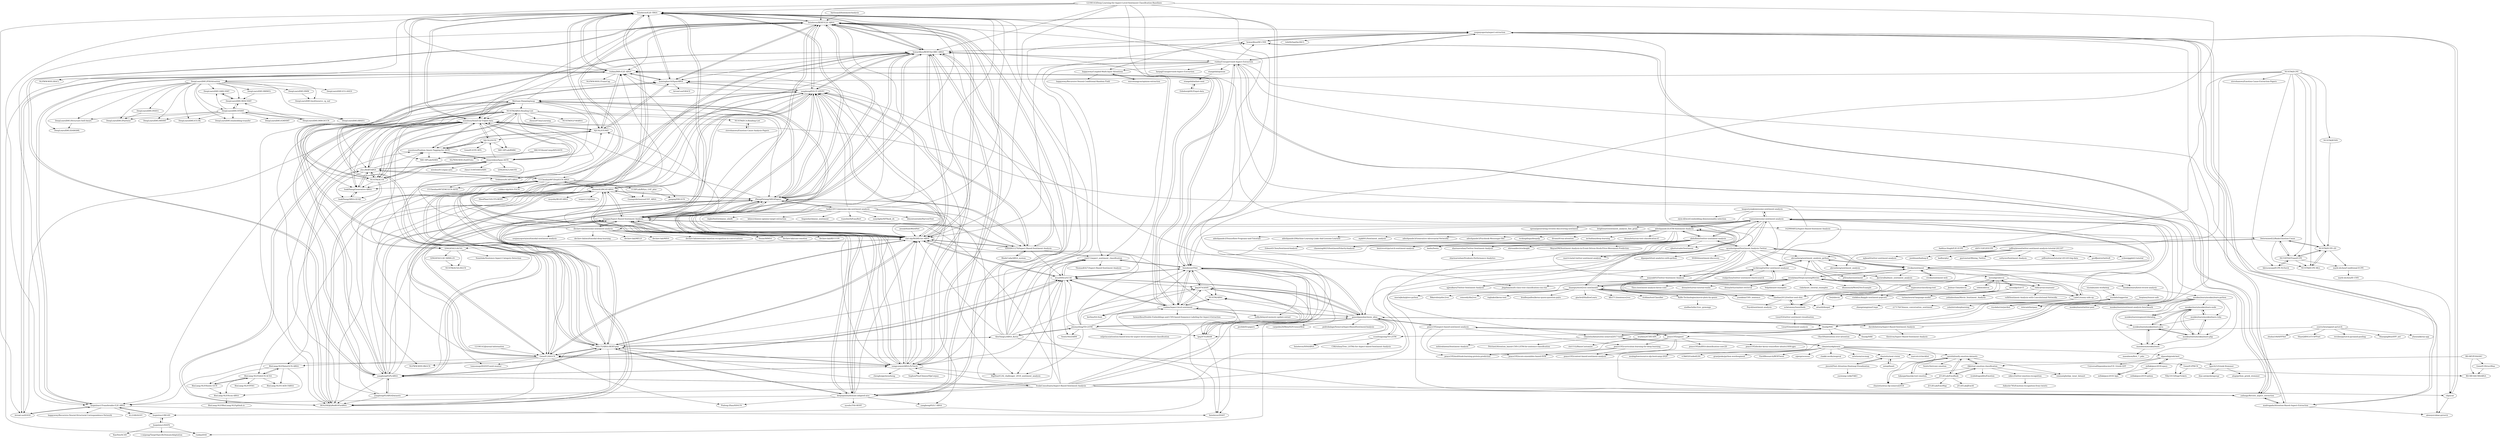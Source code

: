 digraph G {
"lixin4ever/E2E-TBSA" -> "lixin4ever/BERT-E2E-ABSA"
"lixin4ever/E2E-TBSA" -> "huminghao16/SpanABSA"
"lixin4ever/E2E-TBSA" -> "xuuuluuu/SemEval-Triplet-data"
"lixin4ever/E2E-TBSA" -> "hsqmlzno1/Transferable-E2E-ABSA"
"lixin4ever/E2E-TBSA" -> "ruidan/IMN-E2E-ABSA"
"lixin4ever/E2E-TBSA" -> "NJUNLP/TOWE"
"lixin4ever/E2E-TBSA" -> "howardhsu/BERT-for-RRC-ABSA"
"lixin4ever/E2E-TBSA" -> "ArrowLuo/DOER"
"lixin4ever/E2E-TBSA" -> "HSLCY/ABSA-BERT-pair"
"lixin4ever/E2E-TBSA" -> "ZhengZixiang/ABSAPapers"
"lixin4ever/E2E-TBSA" -> "lixin4ever/TNet"
"lixin4ever/E2E-TBSA" -> "jiangqn/Aspect-Based-Sentiment-Analysis"
"lixin4ever/E2E-TBSA" -> "siat-nlp/MAMS-for-ABSA"
"lixin4ever/E2E-TBSA" -> "deepopinion/domain-adapted-atsc"
"lixin4ever/E2E-TBSA" -> "NLPWM-WHU/RACL"
"adeshpande3/LSTM-Sentiment-Analysis" -> "abdulfatir/twitter-sentiment-analysis"
"adeshpande3/LSTM-Sentiment-Analysis" -> "adeshpande3/Tensorflow-Programs-and-Tutorials" ["e"=1]
"adeshpande3/LSTM-Sentiment-Analysis" -> "xiamx/awesome-sentiment-analysis"
"adeshpande3/LSTM-Sentiment-Analysis" -> "adeshpande3/Machine-Learning-Links-And-Lessons-Learned" ["e"=1]
"adeshpande3/LSTM-Sentiment-Analysis" -> "Edward1Chou/SentimentAnalysis" ["e"=1]
"adeshpande3/LSTM-Sentiment-Analysis" -> "chaoming0625/SentimentPolarityAnalysis" ["e"=1]
"adeshpande3/LSTM-Sentiment-Analysis" -> "linanqiu/word2vec-sentiments"
"adeshpande3/LSTM-Sentiment-Analysis" -> "mpk001/Sentiment_analysis" ["e"=1]
"adeshpande3/LSTM-Sentiment-Analysis" -> "adeshpande3/Generative-Adversarial-Networks" ["e"=1]
"adeshpande3/LSTM-Sentiment-Analysis" -> "adeshpande3/Facebook-Messenger-Bot" ["e"=1]
"adeshpande3/LSTM-Sentiment-Analysis" -> "rockingdingo/deepnlp" ["e"=1]
"adeshpande3/LSTM-Sentiment-Analysis" -> "ilivans/tf-rnn-attention" ["e"=1]
"adeshpande3/LSTM-Sentiment-Analysis" -> "mchablani/deep-learning"
"adeshpande3/LSTM-Sentiment-Analysis" -> "jiegzhan/multi-class-text-classification-cnn-rnn" ["e"=1]
"adeshpande3/LSTM-Sentiment-Analysis" -> "dennybritz/cnn-text-classification-tf" ["e"=1]
"barissayil/SentimentAnalysis" -> "lixin4ever/BERT-E2E-ABSA"
"cbaziotis/neat-vision" -> "minqi/hnatt"
"cbaziotis/neat-vision" -> "jiesutd/Text-Attention-Heatmap-Visualization"
"deepopinion/domain-adapted-atsc" -> "yangheng95/LCF-ATEPC"
"deepopinion/domain-adapted-atsc" -> "lixin4ever/BERT-E2E-ABSA"
"deepopinion/domain-adapted-atsc" -> "howardhsu/BERT-for-RRC-ABSA"
"deepopinion/domain-adapted-atsc" -> "siat-nlp/MAMS-for-ABSA"
"deepopinion/domain-adapted-atsc" -> "lixin4ever/E2E-TBSA"
"deepopinion/domain-adapted-atsc" -> "yangheng95/LC-ABSA"
"deepopinion/domain-adapted-atsc" -> "hsqmlzno1/Transferable-E2E-ABSA"
"deepopinion/domain-adapted-atsc" -> "jiangqn/Aspect-Based-Sentiment-Analysis"
"deepopinion/domain-adapted-atsc" -> "wxue004cs/GCAE"
"deepopinion/domain-adapted-atsc" -> "sysulic/TAS-BERT"
"deepopinion/domain-adapted-atsc" -> "HSLCY/ABSA-BERT-pair"
"deepopinion/domain-adapted-atsc" -> "Pinlong-Zhao/SDGCN"
"songyouwei/ABSA-PyTorch" -> "howardhsu/BERT-for-RRC-ABSA"
"songyouwei/ABSA-PyTorch" -> "HSLCY/ABSA-BERT-pair"
"songyouwei/ABSA-PyTorch" -> "jiangqn/Aspect-Based-Sentiment-Analysis"
"songyouwei/ABSA-PyTorch" -> "yangheng95/PyABSA"
"songyouwei/ABSA-PyTorch" -> "ZhengZixiang/ABSAPapers"
"songyouwei/ABSA-PyTorch" -> "lixin4ever/BERT-E2E-ABSA"
"songyouwei/ABSA-PyTorch" -> "GeneZC/ASGCN"
"songyouwei/ABSA-PyTorch" -> "siat-nlp/MAMS-for-ABSA"
"songyouwei/ABSA-PyTorch" -> "lixin4ever/E2E-TBSA"
"songyouwei/ABSA-PyTorch" -> "shenwzh3/RGAT-ABSA"
"songyouwei/ABSA-PyTorch" -> "wxue004cs/GCAE"
"songyouwei/ABSA-PyTorch" -> "SophonPlus/ChineseNlpCorpus" ["e"=1]
"songyouwei/ABSA-PyTorch" -> "chenghuige/wenzheng" ["e"=1]
"songyouwei/ABSA-PyTorch" -> "yangheng95/LCF-ATEPC"
"songyouwei/ABSA-PyTorch" -> "BigHeartC/Al_challenger_2018_sentiment_analysis" ["e"=1]
"yangheng95/LCF-ATEPC" -> "deepopinion/domain-adapted-atsc"
"yangheng95/LCF-ATEPC" -> "huminghao16/SpanABSA"
"yangheng95/LCF-ATEPC" -> "howardhsu/BERT-for-RRC-ABSA"
"yangheng95/LCF-ATEPC" -> "yangheng95/PyABSA"
"yangheng95/LCF-ATEPC" -> "lixin4ever/BERT-E2E-ABSA"
"yangheng95/LCF-ATEPC" -> "yangheng95/LC-ABSA"
"yangheng95/LCF-ATEPC" -> "shenwzh3/RGAT-ABSA"
"yangheng95/LCF-ATEPC" -> "YZHANG1270/Aspect-Based-Sentiment-Analysis"
"yangheng95/LCF-ATEPC" -> "ZhengZixiang/ABSAPapers"
"yangheng95/LCF-ATEPC" -> "ROGERDJQ/RoBERTaABSA"
"yangheng95/LCF-ATEPC" -> "Meituan-Dianping/asap"
"yangheng95/LCF-ATEPC" -> "jiangqn/Aspect-Based-Sentiment-Analysis"
"yangheng95/LCF-ATEPC" -> "ruidan/IMN-E2E-ABSA"
"yangheng95/LCF-ATEPC" -> "siat-nlp/MAMS-for-ABSA"
"yangheng95/LCF-ATEPC" -> "HieuPhan33/LCFS-BERT"
"wuzhen247/HUAPA" -> "zizi1532/BasisCustomize"
"cbaziotis/ekphrasis" -> "cbaziotis/datastories-semeval2017-task4"
"cbaziotis/ekphrasis" -> "cbaziotis/ntua-slp-semeval2018"
"cbaziotis/ekphrasis" -> "cbaziotis/neat-vision"
"cbaziotis/ekphrasis" -> "VinAIResearch/BERTweet" ["e"=1]
"cbaziotis/ekphrasis" -> "s/preprocessor"
"cbaziotis/ekphrasis" -> "chakki-works/seqeval" ["e"=1]
"cbaziotis/ekphrasis" -> "artetxem/vecmap" ["e"=1]
"cbaziotis/ekphrasis" -> "nlpaueb/greek-bert"
"cbaziotis/ekphrasis" -> "marcotcr/checklist" ["e"=1]
"cbaziotis/ekphrasis" -> "neubig/lowresource-nlp-bootcamp-2020" ["e"=1]
"cbaziotis/ekphrasis" -> "vi3k6i5/GuidedLDA" ["e"=1]
"cbaziotis/ekphrasis" -> "grantjenks/python-wordsegment" ["e"=1]
"cbaziotis/ekphrasis" -> "sarnthil/unify-emotion-datasets"
"abdulfatir/twitter-sentiment-analysis" -> "ayushoriginal/Sentiment-Analysis-Twitter"
"abdulfatir/twitter-sentiment-analysis" -> "adeshpande3/LSTM-Sentiment-Analysis"
"abdulfatir/twitter-sentiment-analysis" -> "xiamx/awesome-sentiment-analysis"
"abdulfatir/twitter-sentiment-analysis" -> "chaoming0625/SentimentPolarityAnalysis" ["e"=1]
"abdulfatir/twitter-sentiment-analysis" -> "bentrevett/pytorch-sentiment-analysis" ["e"=1]
"abdulfatir/twitter-sentiment-analysis" -> "mayank93/Twitter-Sentiment-Analysis"
"abdulfatir/twitter-sentiment-analysis" -> "songyouwei/ABSA-PyTorch"
"abdulfatir/twitter-sentiment-analysis" -> "baidu/Senta" ["e"=1]
"abdulfatir/twitter-sentiment-analysis" -> "Edward1Chou/SentimentAnalysis" ["e"=1]
"abdulfatir/twitter-sentiment-analysis" -> "sharmaroshan/Twitter-Sentiment-Analysis"
"abdulfatir/twitter-sentiment-analysis" -> "marrrcin/ml-twitter-sentiment-analysis"
"abdulfatir/twitter-sentiment-analysis" -> "cbaziotis/datastories-semeval2017-task4"
"abdulfatir/twitter-sentiment-analysis" -> "cjhutto/vaderSentiment" ["e"=1]
"abdulfatir/twitter-sentiment-analysis" -> "shirosaidev/stocksight" ["e"=1]
"abdulfatir/twitter-sentiment-analysis" -> "WayneDW/Sentiment-Analysis-in-Event-Driven-Stock-Price-Movement-Prediction" ["e"=1]
"Lissy93/twitter-sentiment-visualisation" -> "Lissy93/sentiment-analysis"
"NUSTM/ECPE" -> "NUSTM/ECPE-2D"
"NUSTM/ECPE" -> "Determined22/Rank-Emotion-Cause"
"NUSTM/ECPE" -> "bbruceyuan/ECPE-PyTorch"
"NUSTM/ECPE" -> "HLT-HITSZ/TransECPE"
"NUSTM/ECPE" -> "stevehamwu/Emotion-Cause-Extraction-Papers"
"NUSTM/ECPE" -> "NUSTM/RTHN"
"NUSTM/ECPE" -> "Aaditya-Singh/E2E-ECPE"
"NUSTM/ECPE" -> "NUSTM/ECPE-MLL"
"NUSTM/ECPE" -> "shl5133/E2EECPE"
"NUSTM/ECPE" -> "huminghao16/SpanABSA"
"yhcc/BARTABSA" -> "IsakZhang/Generative-ABSA"
"yhcc/BARTABSA" -> "xuuuluuu/SemEval-Triplet-data"
"yhcc/BARTABSA" -> "xuuuluuu/Position-Aware-Tagging-for-ASTE"
"yhcc/BARTABSA" -> "chiayewken/Span-ASTE"
"yhcc/BARTABSA" -> "ROGERDJQ/RoBERTaABSA"
"yhcc/BARTABSA" -> "IsakZhang/ABSA-QUAD"
"yhcc/BARTABSA" -> "NUSTM/ACOS"
"yhcc/BARTABSA" -> "Tribleave/SCAPT-ABSA"
"yhcc/BARTABSA" -> "CCChenhao997/DualGCN-ABSA"
"laugustyniak/awesome-sentiment-analysis" -> "xiamx/awesome-sentiment-analysis"
"laugustyniak/awesome-sentiment-analysis" -> "lixin4ever/TNet"
"laugustyniak/awesome-sentiment-analysis" -> "tlkh/text-emotion-classification"
"laugustyniak/awesome-sentiment-analysis" -> "ziyin-dl/word-embedding-dimensionality-selection"
"howardhsu/BERT-for-RRC-ABSA" -> "HSLCY/ABSA-BERT-pair"
"howardhsu/BERT-for-RRC-ABSA" -> "lixin4ever/BERT-E2E-ABSA"
"howardhsu/BERT-for-RRC-ABSA" -> "siat-nlp/MAMS-for-ABSA"
"howardhsu/BERT-for-RRC-ABSA" -> "songyouwei/ABSA-PyTorch"
"howardhsu/BERT-for-RRC-ABSA" -> "jiangqn/Aspect-Based-Sentiment-Analysis"
"howardhsu/BERT-for-RRC-ABSA" -> "yangheng95/LCF-ATEPC"
"howardhsu/BERT-for-RRC-ABSA" -> "lixin4ever/E2E-TBSA"
"howardhsu/BERT-for-RRC-ABSA" -> "ZhengZixiang/ABSAPapers"
"howardhsu/BERT-for-RRC-ABSA" -> "howardhsu/DE-CNN"
"howardhsu/BERT-for-RRC-ABSA" -> "GeneZC/ASGCN"
"howardhsu/BERT-for-RRC-ABSA" -> "deepopinion/domain-adapted-atsc"
"howardhsu/BERT-for-RRC-ABSA" -> "huminghao16/SpanABSA"
"howardhsu/BERT-for-RRC-ABSA" -> "ruidan/Unsupervised-Aspect-Extraction"
"howardhsu/BERT-for-RRC-ABSA" -> "YZHANG1270/Aspect-Based-Sentiment-Analysis"
"howardhsu/BERT-for-RRC-ABSA" -> "ROGERDJQ/RoBERTaABSA"
"monkeylearn/hotel-review-analysis" -> "monkeylearn/monkeylearn-python"
"ayushoriginal/Sentiment-Analysis-Twitter" -> "abdulfatir/twitter-sentiment-analysis"
"ayushoriginal/Sentiment-Analysis-Twitter" -> "mayank93/Twitter-Sentiment-Analysis"
"ayushoriginal/Sentiment-Analysis-Twitter" -> "uclatommy/tweetfeels"
"ayushoriginal/Sentiment-Analysis-Twitter" -> "ravikiranj/twitter-sentiment-analyzer"
"ayushoriginal/Sentiment-Analysis-Twitter" -> "xiaohan2012/twitter-sent-dnn"
"ayushoriginal/Sentiment-Analysis-Twitter" -> "vivekn/sentiment"
"ayushoriginal/Sentiment-Analysis-Twitter" -> "ujjwalkarn/Twitter-Sentiment-Analysis"
"ayushoriginal/Sentiment-Analysis-Twitter" -> "xiamx/awesome-sentiment-analysis"
"ayushoriginal/Sentiment-Analysis-Twitter" -> "dipanjanS/text-analytics-with-python" ["e"=1]
"ayushoriginal/Sentiment-Analysis-Twitter" -> "thunlp/NSC"
"ayushoriginal/Sentiment-Analysis-Twitter" -> "abromberg/sentiment_analysis_python"
"ayushoriginal/Sentiment-Analysis-Twitter" -> "marrrcin/ml-twitter-sentiment-analysis"
"ayushoriginal/Sentiment-Analysis-Twitter" -> "adeshpande3/LSTM-Sentiment-Analysis"
"ayushoriginal/Sentiment-Analysis-Twitter" -> "NVIDIA/sentiment-discovery" ["e"=1]
"ayushoriginal/Sentiment-Analysis-Twitter" -> "linanqiu/word2vec-sentiments"
"wendykan/DeepLearningMovies" -> "rafacarrascosa/samr"
"wendykan/DeepLearningMovies" -> "linanqiu/word2vec-sentiments"
"wendykan/DeepLearningMovies" -> "attardi/deepnl" ["e"=1]
"wendykan/DeepLearningMovies" -> "jiegzhan/multi-class-text-classification-cnn-rnn" ["e"=1]
"wendykan/DeepLearningMovies" -> "dhammack/Word2VecExample"
"wendykan/DeepLearningMovies" -> "vivekn/sentiment"
"wendykan/DeepLearningMovies" -> "Theo-/sentiment-analysis-keras-conv"
"wendykan/DeepLearningMovies" -> "yoonkim/CNN_sentence" ["e"=1]
"wendykan/DeepLearningMovies" -> "dennybritz/rnn-tutorial-rnnlm" ["e"=1]
"wendykan/DeepLearningMovies" -> "dennybritz/chatbot-retrieval" ["e"=1]
"wendykan/DeepLearningMovies" -> "Lab41/sunny-side-up"
"wendykan/DeepLearningMovies" -> "abromberg/sentiment_analysis_python"
"wendykan/DeepLearningMovies" -> "Yelp/dataset-examples" ["e"=1]
"wendykan/DeepLearningMovies" -> "clab/dynet_tutorial_examples" ["e"=1]
"wendykan/DeepLearningMovies" -> "zygmuntz/classifying-text"
"jimmyyfeng/TD-LSTM" -> "ganeshjawahar/mem_absa"
"jimmyyfeng/TD-LSTM" -> "AlexYangLi/ABSA_Keras"
"jimmyyfeng/TD-LSTM" -> "ruidan/Aspect-level-sentiment"
"jimmyyfeng/TD-LSTM" -> "wxue004cs/GCAE"
"jimmyyfeng/TD-LSTM" -> "lixin4ever/TNet"
"jimmyyfeng/TD-LSTM" -> "lpq29743/IAN"
"jimmyyfeng/TD-LSTM" -> "sxlprince/attention-based-lstm-for-aspect-level-sentiment-classification"
"jimmyyfeng/TD-LSTM" -> "lpq29743/RAM"
"jimmyyfeng/TD-LSTM" -> "BigHeartC/Al_challenger_2018_sentiment_analysis" ["e"=1]
"jimmyyfeng/TD-LSTM" -> "NUSTM/ABSC"
"jimmyyfeng/TD-LSTM" -> "SenticNet/IARM"
"jimmyyfeng/TD-LSTM" -> "siat-nlp/MAMS-for-ABSA"
"l294265421/ACSA" -> "l294265421/AC-MIMLLN"
"l294265421/ACSA" -> "Nomiluks/Sentence-Aspect-Category-Detection"
"l294265421/ACSA" -> "NUSTM/ACSA-HGCN"
"BinLiang-NLP/InterGCN-ABSA" -> "BinLiang-NLP/CAER-TABSA"
"BinLiang-NLP/InterGCN-ABSA" -> "BinLiang-NLP/AAGCN-ACSA"
"BinLiang-NLP/InterGCN-ABSA" -> "BinLiang-NLP/Scon-ABSA"
"BinLiang-NLP/InterGCN-ABSA" -> "BinLiang-NLP/Sentic-GCN"
"siat-nlp/MAMS-for-ABSA" -> "jiangqn/Aspect-Based-Sentiment-Analysis"
"siat-nlp/MAMS-for-ABSA" -> "ZhengZixiang/ABSAPapers"
"siat-nlp/MAMS-for-ABSA" -> "howardhsu/BERT-for-RRC-ABSA"
"siat-nlp/MAMS-for-ABSA" -> "lixin4ever/BERT-E2E-ABSA"
"siat-nlp/MAMS-for-ABSA" -> "HSLCY/ABSA-BERT-pair"
"siat-nlp/MAMS-for-ABSA" -> "l294265421/ACSA"
"siat-nlp/MAMS-for-ABSA" -> "wxue004cs/GCAE"
"siat-nlp/MAMS-for-ABSA" -> "shenwzh3/RGAT-ABSA"
"siat-nlp/MAMS-for-ABSA" -> "YZHANG1270/Aspect-Based-Sentiment-Analysis"
"siat-nlp/MAMS-for-ABSA" -> "Meituan-Dianping/asap"
"siat-nlp/MAMS-for-ABSA" -> "ruidan/IMN-E2E-ABSA"
"siat-nlp/MAMS-for-ABSA" -> "huminghao16/SpanABSA"
"siat-nlp/MAMS-for-ABSA" -> "GeneZC/ASGCN"
"siat-nlp/MAMS-for-ABSA" -> "NJUNLP/TOWE"
"siat-nlp/MAMS-for-ABSA" -> "yangheng95/LCF-ATEPC"
"minqi/hnatt" -> "cbaziotis/neat-vision"
"shenwzh3/RGAT-ABSA" -> "CCChenhao997/DualGCN-ABSA"
"shenwzh3/RGAT-ABSA" -> "GeneZC/ASGCN"
"shenwzh3/RGAT-ABSA" -> "tomsonsgs/DGEDT-senti-master"
"shenwzh3/RGAT-ABSA" -> "siat-nlp/MAMS-for-ABSA"
"shenwzh3/RGAT-ABSA" -> "yangheng95/LCF-ATEPC"
"shenwzh3/RGAT-ABSA" -> "ZhengZixiang/ABSAPapers"
"shenwzh3/RGAT-ABSA" -> "HieuPhan33/LCFS-BERT"
"shenwzh3/RGAT-ABSA" -> "Guangzidetiaoyue/CDT_ABSA"
"shenwzh3/RGAT-ABSA" -> "jiangqn/Aspect-Based-Sentiment-Analysis"
"shenwzh3/RGAT-ABSA" -> "ruidan/IMN-E2E-ABSA"
"shenwzh3/RGAT-ABSA" -> "ROGERDJQ/RoBERTaABSA"
"shenwzh3/RGAT-ABSA" -> "NLPWM-WHU/BiGCN"
"shenwzh3/RGAT-ABSA" -> "muyeby/RGAT-ABSA"
"shenwzh3/RGAT-ABSA" -> "BinLiang-NLP/InterGCN-ABSA"
"shenwzh3/RGAT-ABSA" -> "teapot123/JASen" ["e"=1]
"peace195/curriculum-learning-for-deep-learning" -> "peace195/multitask-learning-protein-prediction"
"peace195/curriculum-learning-for-deep-learning" -> "peace195/score-ensembles-based-SVM"
"peace195/curriculum-learning-for-deep-learning" -> "peace195/context-based-sentiment-analysis"
"IsakZhang/Generative-ABSA" -> "IsakZhang/ABSA-QUAD"
"IsakZhang/Generative-ABSA" -> "yhcc/BARTABSA"
"Meituan-Dianping/asap" -> "siat-nlp/MAMS-for-ABSA"
"Meituan-Dianping/asap" -> "yangheng95/LCF-ATEPC"
"Meituan-Dianping/asap" -> "l294265421/ACSA"
"Meituan-Dianping/asap" -> "ZhengZixiang/ABSAPapers"
"Meituan-Dianping/asap" -> "NUSTM/ACOS"
"Meituan-Dianping/asap" -> "yhcc/BARTABSA"
"Meituan-Dianping/asap" -> "CCChenhao997/DualGCN-ABSA"
"Meituan-Dianping/asap" -> "xuuuluuu/SemEval-Triplet-data"
"Meituan-Dianping/asap" -> "yangheng95/PyABSA"
"Meituan-Dianping/asap" -> "lixin4ever/BERT-E2E-ABSA"
"Meituan-Dianping/asap" -> "IsakZhang/Generative-ABSA"
"Meituan-Dianping/asap" -> "jiangqn/Aspect-Based-Sentiment-Analysis"
"Meituan-Dianping/asap" -> "chiayewken/Span-ASTE"
"Meituan-Dianping/asap" -> "ROGERDJQ/RoBERTaABSA"
"Meituan-Dianping/asap" -> "NUSTM/ABSA-Reading-List"
"NUSTM/ABSA-Reading-List" -> "NUSTM/ACOS"
"NUSTM/ABSA-Reading-List" -> "xuuuluuu/SemEval-Triplet-data"
"NUSTM/ABSA-Reading-List" -> "NUSTM/ECA-Reading-List"
"NUSTM/ABSA-Reading-List" -> "zhoucz97/myLearning"
"NUSTM/ABSA-Reading-List" -> "Tribleave/SCAPT-ABSA"
"NUSTM/ABSA-Reading-List" -> "ZhengZixiang/ABSAPapers"
"NUSTM/ABSA-Reading-List" -> "yhcc/BARTABSA"
"NUSTM/ABSA-Reading-List" -> "chiayewken/Span-ASTE"
"NUSTM/ABSA-Reading-List" -> "xuuuluuu/Position-Aware-Tagging-for-ASTE"
"NUSTM/ABSA-Reading-List" -> "yangheng95/ABSADatasets"
"NUSTM/ABSA-Reading-List" -> "IsakZhang/Generative-ABSA"
"NUSTM/ABSA-Reading-List" -> "NUSTM/VLP-MABSA"
"NUSTM/ABSA-Reading-List" -> "yangheng95/PyABSA"
"NUSTM/ACOS" -> "NUSTM/ABSA-Reading-List"
"NUSTM/ACOS" -> "yhcc/BARTABSA"
"NUSTM/ACOS" -> "IsakZhang/ABSA-QUAD"
"NUSTM/ACOS" -> "xuuuluuu/SemEval-Triplet-data"
"NUSTM/ACOS" -> "chiayewken/Span-ASTE"
"NUSTM/ACOS" -> "IsakZhang/Generative-ABSA"
"NUSTM/ACOS" -> "xuuuluuu/Position-Aware-Tagging-for-ASTE"
"NUSTM/ACOS" -> "huminghao16/SpanABSA"
"NUSTM/ACOS" -> "Meituan-Dianping/asap"
"NUSTM/ACOS" -> "l294265421/ACSA"
"ScalaConsultants/Aspect-Based-Sentiment-Analysis" -> "yangheng95/PyABSA"
"ScalaConsultants/Aspect-Based-Sentiment-Analysis" -> "lixin4ever/BERT-E2E-ABSA"
"ScalaConsultants/Aspect-Based-Sentiment-Analysis" -> "jiangqn/Aspect-Based-Sentiment-Analysis"
"ScalaConsultants/Aspect-Based-Sentiment-Analysis" -> "songyouwei/ABSA-PyTorch"
"ScalaConsultants/Aspect-Based-Sentiment-Analysis" -> "siat-nlp/MAMS-for-ABSA"
"ScalaConsultants/Aspect-Based-Sentiment-Analysis" -> "yafangy/Review_aspect_extraction"
"ScalaConsultants/Aspect-Based-Sentiment-Analysis" -> "yangheng95/LCF-ATEPC"
"ScalaConsultants/Aspect-Based-Sentiment-Analysis" -> "yangheng95/ABSADatasets"
"ScalaConsultants/Aspect-Based-Sentiment-Analysis" -> "deepopinion/domain-adapted-atsc"
"ScalaConsultants/Aspect-Based-Sentiment-Analysis" -> "soujanyaporia/aspect-extraction"
"ScalaConsultants/Aspect-Based-Sentiment-Analysis" -> "HSLCY/ABSA-BERT-pair"
"ScalaConsultants/Aspect-Based-Sentiment-Analysis" -> "howardhsu/BERT-for-RRC-ABSA"
"ScalaConsultants/Aspect-Based-Sentiment-Analysis" -> "ZhengZixiang/ABSAPapers"
"ScalaConsultants/Aspect-Based-Sentiment-Analysis" -> "lixin4ever/E2E-TBSA"
"ScalaConsultants/Aspect-Based-Sentiment-Analysis" -> "clips/cat"
"chiayewken/Span-ASTE" -> "xuuuluuu/Position-Aware-Tagging-for-ASTE"
"chiayewken/Span-ASTE" -> "xuuuluuu/SemEval-Triplet-data"
"chiayewken/Span-ASTE" -> "wireless911/span-aste"
"chiayewken/Span-ASTE" -> "IsakZhang/Generative-ABSA"
"chiayewken/Span-ASTE" -> "yhcc/BARTABSA"
"chiayewken/Span-ASTE" -> "CCChenhao997/EMCGCN-ASTE"
"chiayewken/Span-ASTE" -> "NJUNLP/GTS"
"chiayewken/Span-ASTE" -> "NJUNLP/TOWE"
"chiayewken/Span-ASTE" -> "chen1310054465/SBN"
"chiayewken/Span-ASTE" -> "NUSTM/ACOS"
"chiayewken/Span-ASTE" -> "l294265421/ASOTE"
"declare-lab/awesome-sentiment-analysis" -> "jiangqn/Aspect-Based-Sentiment-Analysis"
"declare-lab/awesome-sentiment-analysis" -> "ZhengZixiang/ABSAPapers"
"declare-lab/awesome-sentiment-analysis" -> "declare-lab/awesome-emotion-recognition-in-conversations" ["e"=1]
"declare-lab/awesome-sentiment-analysis" -> "songyouwei/ABSA-PyTorch"
"declare-lab/awesome-sentiment-analysis" -> "siat-nlp/MAMS-for-ABSA"
"declare-lab/awesome-sentiment-analysis" -> "thuiar/MMSA" ["e"=1]
"declare-lab/awesome-sentiment-analysis" -> "declare-lab/conv-emotion" ["e"=1]
"declare-lab/awesome-sentiment-analysis" -> "howardhsu/BERT-for-RRC-ABSA"
"declare-lab/awesome-sentiment-analysis" -> "declare-lab/RECCON" ["e"=1]
"declare-lab/awesome-sentiment-analysis" -> "xuuuluuu/SemEval-Triplet-data"
"declare-lab/awesome-sentiment-analysis" -> "lixin4ever/E2E-TBSA"
"declare-lab/awesome-sentiment-analysis" -> "soujanyaporia/multimodal-sentiment-analysis" ["e"=1]
"declare-lab/awesome-sentiment-analysis" -> "declare-lab/multimodal-deep-learning" ["e"=1]
"declare-lab/awesome-sentiment-analysis" -> "declare-lab/MELD" ["e"=1]
"declare-lab/awesome-sentiment-analysis" -> "declare-lab/MISA" ["e"=1]
"jiangqn/Aspect-Based-Sentiment-Analysis" -> "siat-nlp/MAMS-for-ABSA"
"jiangqn/Aspect-Based-Sentiment-Analysis" -> "ZhengZixiang/ABSAPapers"
"jiangqn/Aspect-Based-Sentiment-Analysis" -> "lixin4ever/BERT-E2E-ABSA"
"jiangqn/Aspect-Based-Sentiment-Analysis" -> "songyouwei/ABSA-PyTorch"
"jiangqn/Aspect-Based-Sentiment-Analysis" -> "howardhsu/BERT-for-RRC-ABSA"
"jiangqn/Aspect-Based-Sentiment-Analysis" -> "HSLCY/ABSA-BERT-pair"
"jiangqn/Aspect-Based-Sentiment-Analysis" -> "shenwzh3/RGAT-ABSA"
"jiangqn/Aspect-Based-Sentiment-Analysis" -> "lixin4ever/E2E-TBSA"
"jiangqn/Aspect-Based-Sentiment-Analysis" -> "yangheng95/LCF-ATEPC"
"jiangqn/Aspect-Based-Sentiment-Analysis" -> "GeneZC/ASGCN"
"jiangqn/Aspect-Based-Sentiment-Analysis" -> "ruidan/IMN-E2E-ABSA"
"jiangqn/Aspect-Based-Sentiment-Analysis" -> "deepopinion/domain-adapted-atsc"
"jiangqn/Aspect-Based-Sentiment-Analysis" -> "YZHANG1270/Aspect-Based-Sentiment-Analysis"
"jiangqn/Aspect-Based-Sentiment-Analysis" -> "declare-lab/awesome-sentiment-analysis"
"jiangqn/Aspect-Based-Sentiment-Analysis" -> "1429904852/Aspect-Based-Sentiment-Analysis"
"l294265421/AC-MIMLLN" -> "NUSTM/ACSA-HGCN"
"yangheng95/PyABSA" -> "yangheng95/ABSADatasets"
"yangheng95/PyABSA" -> "songyouwei/ABSA-PyTorch"
"yangheng95/PyABSA" -> "yangheng95/LCF-ATEPC"
"yangheng95/PyABSA" -> "ZhengZixiang/ABSAPapers"
"yangheng95/PyABSA" -> "ScalaConsultants/Aspect-Based-Sentiment-Analysis"
"yangheng95/PyABSA" -> "lixin4ever/BERT-E2E-ABSA"
"yangheng95/PyABSA" -> "NUSTM/ABSA-Reading-List"
"yangheng95/PyABSA" -> "howardhsu/BERT-for-RRC-ABSA"
"yangheng95/PyABSA" -> "ROGERDJQ/RoBERTaABSA"
"yangheng95/PyABSA" -> "Meituan-Dianping/asap"
"yangheng95/PyABSA" -> "siat-nlp/MAMS-for-ABSA"
"yangheng95/PyABSA" -> "CCChenhao997/DualGCN-ABSA"
"yangheng95/PyABSA" -> "HSLCY/ABSA-BERT-pair"
"yangheng95/PyABSA" -> "shenwzh3/RGAT-ABSA"
"yangheng95/PyABSA" -> "jiangqn/Aspect-Based-Sentiment-Analysis"
"haiker2011/awesome-nlp-sentiment-analysis" -> "ZhengZixiang/ABSAPapers"
"haiker2011/awesome-nlp-sentiment-analysis" -> "jiangqn/Aspect-Based-Sentiment-Analysis"
"haiker2011/awesome-nlp-sentiment-analysis" -> "YZHANG1270/Aspect-Based-Sentiment-Analysis"
"haiker2011/awesome-nlp-sentiment-analysis" -> "lixin4ever/E2E-TBSA"
"haiker2011/awesome-nlp-sentiment-analysis" -> "linguishi/chinese_sentiment" ["e"=1]
"haiker2011/awesome-nlp-sentiment-analysis" -> "yangheng95/LCF-ATEPC"
"haiker2011/awesome-nlp-sentiment-analysis" -> "rsanshierli/EasyBert" ["e"=1]
"haiker2011/awesome-nlp-sentiment-analysis" -> "songyouwei/ABSA-PyTorch"
"haiker2011/awesome-nlp-sentiment-analysis" -> "sunyilgdx/SIFRank_zh" ["e"=1]
"haiker2011/awesome-nlp-sentiment-analysis" -> "lixin4ever/BERT-E2E-ABSA"
"haiker2011/awesome-nlp-sentiment-analysis" -> "blmoistawinde/HarvestText" ["e"=1]
"haiker2011/awesome-nlp-sentiment-analysis" -> "bigboNed3/chinese_ulmfit" ["e"=1]
"haiker2011/awesome-nlp-sentiment-analysis" -> "yangheng95/PyABSA"
"haiker2011/awesome-nlp-sentiment-analysis" -> "kdsec/chinese-opinion-target-extraction"
"haiker2011/awesome-nlp-sentiment-analysis" -> "BigHeartC/Al_challenger_2018_sentiment_analysis" ["e"=1]
"yueruchen/sppnet-pytorch" -> "ShaoQiBNU/CV-SPPnet"
"yueruchen/sppnet-pytorch" -> "peace195/sppnet"
"yueruchen/sppnet-pytorch" -> "revidee/pytorch-pyramid-pooling"
"yueruchen/sppnet-pytorch" -> "ShaoqingRen/SPP_net" ["e"=1]
"yueruchen/sppnet-pytorch" -> "yhenon/keras-spp" ["e"=1]
"yueruchen/sppnet-pytorch" -> "zhuhui100/SPPNet"
"12190143/Journal-Information" -> "GeneZC/ASGCN"
"ArrowLuo/DOER" -> "hsqmlzno1/Transferable-E2E-ABSA"
"ArrowLuo/DOER" -> "ruidan/IMN-E2E-ABSA"
"GeneZC/ASGCN" -> "shenwzh3/RGAT-ABSA"
"GeneZC/ASGCN" -> "tomsonsgs/DGEDT-senti-master"
"GeneZC/ASGCN" -> "siat-nlp/MAMS-for-ABSA"
"GeneZC/ASGCN" -> "howardhsu/BERT-for-RRC-ABSA"
"GeneZC/ASGCN" -> "wxue004cs/GCAE"
"GeneZC/ASGCN" -> "Pinlong-Zhao/SDGCN"
"GeneZC/ASGCN" -> "ZhengZixiang/ABSAPapers"
"GeneZC/ASGCN" -> "songyouwei/ABSA-PyTorch"
"GeneZC/ASGCN" -> "CCChenhao997/DualGCN-ABSA"
"GeneZC/ASGCN" -> "BinLiang-NLP/InterGCN-ABSA"
"GeneZC/ASGCN" -> "jiangqn/Aspect-Based-Sentiment-Analysis"
"GeneZC/ASGCN" -> "ROGERDJQ/RoBERTaABSA"
"GeneZC/ASGCN" -> "HSLCY/ABSA-BERT-pair"
"GeneZC/ASGCN" -> "NLPWM-WHU/BiGCN"
"GeneZC/ASGCN" -> "GeneZC/PWCN"
"HLT-HITSZ/TransECPE" -> "NUSTM/ECPE-2D"
"HLT-HITSZ/TransECPE" -> "bbruceyuan/ECPE-PyTorch"
"HLT-HITSZ/TransECPE" -> "Determined22/Rank-Emotion-Cause"
"HLT-HITSZ/TransECPE" -> "mark-xhchen/Conditional-ECPE"
"HLT-HITSZ/TransECPE" -> "NUSTM/ECPE-MLL"
"HSLCY/ABSA-BERT-pair" -> "howardhsu/BERT-for-RRC-ABSA"
"HSLCY/ABSA-BERT-pair" -> "lixin4ever/BERT-E2E-ABSA"
"HSLCY/ABSA-BERT-pair" -> "songyouwei/ABSA-PyTorch"
"HSLCY/ABSA-BERT-pair" -> "siat-nlp/MAMS-for-ABSA"
"HSLCY/ABSA-BERT-pair" -> "ZhengZixiang/ABSAPapers"
"HSLCY/ABSA-BERT-pair" -> "jiangqn/Aspect-Based-Sentiment-Analysis"
"HSLCY/ABSA-BERT-pair" -> "lixin4ever/E2E-TBSA"
"HSLCY/ABSA-BERT-pair" -> "GeneZC/ASGCN"
"HSLCY/ABSA-BERT-pair" -> "deepopinion/domain-adapted-atsc"
"HSLCY/ABSA-BERT-pair" -> "AlexYangLi/ABSA_Keras"
"HSLCY/ABSA-BERT-pair" -> "yw411/aspect_sentiment_classification"
"HSLCY/ABSA-BERT-pair" -> "hsqmlzno1/Transferable-E2E-ABSA"
"HSLCY/ABSA-BERT-pair" -> "wxue004cs/GCAE"
"HSLCY/ABSA-BERT-pair" -> "yangheng95/PyABSA"
"HSLCY/ABSA-BERT-pair" -> "ROGERDJQ/RoBERTaABSA"
"NJUNLP/TOWE" -> "xuuuluuu/Position-Aware-Tagging-for-ASTE"
"NJUNLP/TOWE" -> "NKU-IIPLab/SDRN"
"NJUNLP/TOWE" -> "xuuuluuu/SemEval-Triplet-data"
"NJUNLP/TOWE" -> "ruidan/IMN-E2E-ABSA"
"NJUNLP/TOWE" -> "huminghao16/SpanABSA"
"NJUNLP/TOWE" -> "lixin4ever/E2E-TBSA"
"NJUNLP/TOWE" -> "NJUNLP/GTS"
"NUSTM/ECPE-2D" -> "NUSTM/ECPE-MLL"
"NUSTM/ECPE-2D" -> "HLT-HITSZ/TransECPE"
"NUSTM/ECPE-2D" -> "Determined22/Rank-Emotion-Cause"
"NUSTM/ECPE-2D" -> "mark-xhchen/Conditional-ECPE"
"hsqmlzno1/HATN" -> "hsqmlzno1/MGAN"
"hsqmlzno1/HATN" -> "ruidan/DAS"
"hsqmlzno1/HATN" -> "XiaoYee/ACAN"
"hsqmlzno1/HATN" -> "v-mipeng/TargetSpecificDomainAdaptation"
"huminghao16/SpanABSA" -> "lixin4ever/E2E-TBSA"
"huminghao16/SpanABSA" -> "ruidan/IMN-E2E-ABSA"
"huminghao16/SpanABSA" -> "NJUNLP/TOWE"
"huminghao16/SpanABSA" -> "ArrowLuo/GRACE"
"huminghao16/SpanABSA" -> "yangheng95/LCF-ATEPC"
"huminghao16/SpanABSA" -> "lixin4ever/BERT-E2E-ABSA"
"huminghao16/SpanABSA" -> "xuuuluuu/SemEval-Triplet-data"
"ruidan/IMN-E2E-ABSA" -> "hsqmlzno1/Transferable-E2E-ABSA"
"ruidan/IMN-E2E-ABSA" -> "lixin4ever/TNet"
"ruidan/IMN-E2E-ABSA" -> "ruidan/Aspect-level-sentiment"
"ruidan/IMN-E2E-ABSA" -> "ArrowLuo/DOER"
"ruidan/IMN-E2E-ABSA" -> "lixin4ever/E2E-TBSA"
"ruidan/IMN-E2E-ABSA" -> "NJUNLP/TOWE"
"ruidan/IMN-E2E-ABSA" -> "NLPWM-WHU/RACL"
"ruidan/IMN-E2E-ABSA" -> "NLPWM-WHU/TransCap" ["e"=1]
"ruidan/IMN-E2E-ABSA" -> "huminghao16/SpanABSA"
"ruidan/IMN-E2E-ABSA" -> "ruidan/DAS"
"ruidan/IMN-E2E-ABSA" -> "DeepLearnXMU/PSSAttention"
"ruidan/Unsupervised-Aspect-Extraction" -> "madrugado/Attention-Based-Aspect-Extraction"
"ruidan/Unsupervised-Aspect-Extraction" -> "soujanyaporia/aspect-extraction"
"ruidan/Unsupervised-Aspect-Extraction" -> "ruidan/Aspect-level-sentiment"
"ruidan/Unsupervised-Aspect-Extraction" -> "alexeyev/abae-pytorch"
"ruidan/Unsupervised-Aspect-Extraction" -> "yafangy/Review_aspect_extraction"
"ruidan/Unsupervised-Aspect-Extraction" -> "howardhsu/BERT-for-RRC-ABSA"
"ruidan/Unsupervised-Aspect-Extraction" -> "stangelid/oposum"
"ruidan/Unsupervised-Aspect-Extraction" -> "siat-nlp/MAMS-for-ABSA"
"ruidan/Unsupervised-Aspect-Extraction" -> "ruidan/IMN-E2E-ABSA"
"ruidan/Unsupervised-Aspect-Extraction" -> "howardhsu/DE-CNN"
"ruidan/Unsupervised-Aspect-Extraction" -> "lixin4ever/E2E-TBSA"
"ruidan/Unsupervised-Aspect-Extraction" -> "clips/cat"
"ruidan/Unsupervised-Aspect-Extraction" -> "harpaj/Unsupervised-Aspect-Extraction"
"ruidan/Unsupervised-Aspect-Extraction" -> "happywwy/Coupled-Multi-layer-Attentions"
"ruidan/Unsupervised-Aspect-Extraction" -> "yw411/aspect_sentiment_classification"
"xuuuluuu/Position-Aware-Tagging-for-ASTE" -> "xuuuluuu/SemEval-Triplet-data"
"xuuuluuu/Position-Aware-Tagging-for-ASTE" -> "NJUNLP/GTS"
"xuuuluuu/Position-Aware-Tagging-for-ASTE" -> "chiayewken/Span-ASTE"
"xuuuluuu/Position-Aware-Tagging-for-ASTE" -> "NKU-IIPLab/SDRN"
"xuuuluuu/Position-Aware-Tagging-for-ASTE" -> "NJUNLP/TOWE"
"xuuuluuu/SemEval-Triplet-data" -> "xuuuluuu/Position-Aware-Tagging-for-ASTE"
"xuuuluuu/SemEval-Triplet-data" -> "chiayewken/Span-ASTE"
"xuuuluuu/SemEval-Triplet-data" -> "NJUNLP/GTS"
"xuuuluuu/SemEval-Triplet-data" -> "yhcc/BARTABSA"
"xuuuluuu/SemEval-Triplet-data" -> "NJUNLP/TOWE"
"xuuuluuu/SemEval-Triplet-data" -> "lixin4ever/E2E-TBSA"
"xuuuluuu/SemEval-Triplet-data" -> "NKU-IIPLab/BMRC"
"xuuuluuu/SemEval-Triplet-data" -> "hsqmlzno1/Transferable-E2E-ABSA"
"xuuuluuu/SemEval-Triplet-data" -> "NUSTM/ACOS"
"xuuuluuu/SemEval-Triplet-data" -> "NKU-IIPLab/SDRN"
"xuuuluuu/SemEval-Triplet-data" -> "Tribleave/SCAPT-ABSA"
"xuuuluuu/SemEval-Triplet-data" -> "huminghao16/SpanABSA"
"xuuuluuu/SemEval-Triplet-data" -> "IsakZhang/Generative-ABSA"
"xuuuluuu/SemEval-Triplet-data" -> "ROGERDJQ/RoBERTaABSA"
"xuuuluuu/SemEval-Triplet-data" -> "ArrowLuo/DOER"
"yw411/aspect_sentiment_classification" -> "ThomasK427/Aspect-Based-Sentiment-Analysis"
"yw411/aspect_sentiment_classification" -> "wxue004cs/GCAE"
"yw411/aspect_sentiment_classification" -> "hsqmlzno1/MGAN"
"yw411/aspect_sentiment_classification" -> "lixin4ever/TNet"
"DeepLearnXMU/IMM" -> "DeepLearnXMU/multisource_cg_md"
"YZHANG1270/Aspect-Based-Sentiment-Analysis" -> "BladeCoda/ABSA_system"
"YZHANG1270/Aspect-Based-Sentiment-Analysis" -> "ZhengZixiang/ABSAPapers"
"YZHANG1270/Aspect-Based-Sentiment-Analysis" -> "siat-nlp/MAMS-for-ABSA"
"YZHANG1270/Aspect-Based-Sentiment-Analysis" -> "yangheng95/LCF-ATEPC"
"YZHANG1270/Aspect-Based-Sentiment-Analysis" -> "yw411/aspect_sentiment_classification"
"YZHANG1270/Aspect-Based-Sentiment-Analysis" -> "wxue004cs/GCAE"
"YZHANG1270/Aspect-Based-Sentiment-Analysis" -> "jiangqn/Aspect-Based-Sentiment-Analysis"
"YZHANG1270/Aspect-Based-Sentiment-Analysis" -> "howardhsu/BERT-for-RRC-ABSA"
"12190143/Deep-Learning-for-Aspect-Level-Sentiment-Classification-Baselines" -> "wxue004cs/GCAE"
"12190143/Deep-Learning-for-Aspect-Level-Sentiment-Classification-Baselines" -> "yw411/aspect_sentiment_classification"
"12190143/Deep-Learning-for-Aspect-Level-Sentiment-Classification-Baselines" -> "ruidan/IMN-E2E-ABSA"
"12190143/Deep-Learning-for-Aspect-Level-Sentiment-Classification-Baselines" -> "howardhsu/BERT-for-RRC-ABSA"
"12190143/Deep-Learning-for-Aspect-Level-Sentiment-Classification-Baselines" -> "siat-nlp/MAMS-for-ABSA"
"12190143/Deep-Learning-for-Aspect-Level-Sentiment-Classification-Baselines" -> "lixin4ever/BERT-E2E-ABSA"
"12190143/Deep-Learning-for-Aspect-Level-Sentiment-Classification-Baselines" -> "lixin4ever/TNet"
"12190143/Deep-Learning-for-Aspect-Level-Sentiment-Classification-Baselines" -> "ruidan/Aspect-level-sentiment"
"12190143/Deep-Learning-for-Aspect-Level-Sentiment-Classification-Baselines" -> "lixin4ever/E2E-TBSA"
"NUSTM/ABSC" -> "ruidan/Aspect-level-sentiment"
"ZhengZixiang/ABSAPapers" -> "jiangqn/Aspect-Based-Sentiment-Analysis"
"ZhengZixiang/ABSAPapers" -> "siat-nlp/MAMS-for-ABSA"
"ZhengZixiang/ABSAPapers" -> "lixin4ever/BERT-E2E-ABSA"
"ZhengZixiang/ABSAPapers" -> "YZHANG1270/Aspect-Based-Sentiment-Analysis"
"ZhengZixiang/ABSAPapers" -> "HSLCY/ABSA-BERT-pair"
"ZhengZixiang/ABSAPapers" -> "songyouwei/ABSA-PyTorch"
"ZhengZixiang/ABSAPapers" -> "howardhsu/BERT-for-RRC-ABSA"
"ZhengZixiang/ABSAPapers" -> "haiker2011/awesome-nlp-sentiment-analysis"
"ZhengZixiang/ABSAPapers" -> "shenwzh3/RGAT-ABSA"
"ZhengZixiang/ABSAPapers" -> "lixin4ever/E2E-TBSA"
"ZhengZixiang/ABSAPapers" -> "yangheng95/LCF-ATEPC"
"ZhengZixiang/ABSAPapers" -> "yangheng95/PyABSA"
"ZhengZixiang/ABSAPapers" -> "GeneZC/ASGCN"
"ZhengZixiang/ABSAPapers" -> "Meituan-Dianping/asap"
"ZhengZixiang/ABSAPapers" -> "xuuuluuu/SemEval-Triplet-data"
"ganeshjawahar/mem_absa" -> "ruidan/Aspect-level-sentiment"
"ganeshjawahar/mem_absa" -> "lpq29743/IAN"
"ganeshjawahar/mem_absa" -> "scaufengyang/TD-LSTM"
"ganeshjawahar/mem_absa" -> "wxue004cs/GCAE"
"ganeshjawahar/mem_absa" -> "peace195/aspect-based-sentiment-analysis"
"ganeshjawahar/mem_absa" -> "jimmyyfeng/TD-LSTM"
"ganeshjawahar/mem_absa" -> "lixin4ever/TNet"
"ganeshjawahar/mem_absa" -> "lpq29743/RAM"
"ganeshjawahar/mem_absa" -> "davidsbatista/Aspect-Based-Sentiment-Analysis"
"ganeshjawahar/mem_absa" -> "thunlp/NSC"
"ganeshjawahar/mem_absa" -> "pochih/SA-papers"
"ganeshjawahar/mem_absa" -> "NUSTM/ABSC"
"ganeshjawahar/mem_absa" -> "pedrobalage/SemevalAspectBasedSentimentAnalysis"
"ganeshjawahar/mem_absa" -> "lixin4ever/NN4ABSA"
"ganeshjawahar/mem_absa" -> "carpedm20/MemN2N-tensorflow" ["e"=1]
"jiesutd/Text-Attention-Heatmap-Visualization" -> "cbaziotis/neat-vision"
"jiesutd/Text-Attention-Heatmap-Visualization" -> "yuewang-cuhk/TAKG" ["e"=1]
"lixin4ever/TNet" -> "ruidan/Aspect-level-sentiment"
"lixin4ever/TNet" -> "ruidan/IMN-E2E-ABSA"
"lixin4ever/TNet" -> "lpq29743/RAM"
"lixin4ever/TNet" -> "lixin4ever/HAST"
"lixin4ever/TNet" -> "yw411/aspect_sentiment_classification"
"lixin4ever/TNet" -> "lpq29743/IAN"
"lixin4ever/TNet" -> "NUSTM/ABSC"
"lixin4ever/TNet" -> "wxue004cs/GCAE"
"lixin4ever/TNet" -> "berlino/SA-Sent"
"lixin4ever/TNet" -> "lixin4ever/E2E-TBSA"
"lixin4ever/TNet" -> "liufly/delayed-memory-update-entnet"
"lixin4ever/TNet" -> "ganeshjawahar/mem_absa"
"lixin4ever/TNet" -> "ruidan/DAS"
"peace195/aspect-based-sentiment-analysis" -> "peace195/sppnet"
"peace195/aspect-based-sentiment-analysis" -> "peace195/score-ensembles-based-SVM"
"peace195/aspect-based-sentiment-analysis" -> "peace195/curriculum-learning-for-deep-learning"
"peace195/aspect-based-sentiment-analysis" -> "peace195/multitask-learning-protein-prediction"
"peace195/aspect-based-sentiment-analysis" -> "ganeshjawahar/mem_absa"
"peace195/aspect-based-sentiment-analysis" -> "peace195/context-based-sentiment-analysis"
"ruidan/Aspect-level-sentiment" -> "lixin4ever/TNet"
"ruidan/Aspect-level-sentiment" -> "lpq29743/IAN"
"ruidan/Aspect-level-sentiment" -> "ruidan/IMN-E2E-ABSA"
"ruidan/Aspect-level-sentiment" -> "ganeshjawahar/mem_absa"
"ruidan/Aspect-level-sentiment" -> "NUSTM/ABSC"
"ruidan/Aspect-level-sentiment" -> "howardhsu/Double-Embeddings-and-CNN-based-Sequence-Labeling-for-Aspect-Extraction"
"ruidan/Aspect-level-sentiment" -> "lixin4ever/HAST"
"ruidan/Aspect-level-sentiment" -> "wxue004cs/GCAE"
"ruidan/Aspect-level-sentiment" -> "lpq29743/RAM"
"ruidan/Aspect-level-sentiment" -> "berlino/SA-Sent"
"ruidan/Aspect-level-sentiment" -> "ruidan/Unsupervised-Aspect-Extraction"
"ruidan/Aspect-level-sentiment" -> "liufly/delayed-memory-update-entnet"
"wxue004cs/GCAE" -> "yw411/aspect_sentiment_classification"
"wxue004cs/GCAE" -> "ruidan/Aspect-level-sentiment"
"wxue004cs/GCAE" -> "SenticNet/IARM"
"wxue004cs/GCAE" -> "lixin4ever/TNet"
"wxue004cs/GCAE" -> "siat-nlp/MAMS-for-ABSA"
"wxue004cs/GCAE" -> "ganeshjawahar/mem_absa"
"wxue004cs/GCAE" -> "BigHeartC/Al_challenger_2018_sentiment_analysis" ["e"=1]
"wxue004cs/GCAE" -> "GeneZC/ASGCN"
"wxue004cs/GCAE" -> "lpq29743/IAN"
"yangheng95/ABSADatasets" -> "yangheng95/PyABSA"
"yangheng95/ABSADatasets" -> "xuuuluuu/SemEval-Triplet-data"
"yangheng95/ABSADatasets" -> "ROGERDJQ/RoBERTaABSA"
"lukasgarbas/nlp-text-emotion" -> "sarnthil/unify-emotion-datasets"
"thunlp/NSC" -> "wuzhen247/HUAPA"
"thunlp/NSC" -> "ganeshjawahar/mem_absa"
"thunlp/NSC" -> "scaufengyang/TD-LSTM"
"thunlp/NSC" -> "cbaziotis/datastories-semeval2017-task4"
"thunlp/NSC" -> "thunlp/NRE" ["e"=1]
"thunlp/NSC" -> "lixin4ever/TNet"
"thunlp/NSC" -> "OlavHN/attention-over-attention" ["e"=1]
"CCChenhao997/DualGCN-ABSA" -> "Guangzidetiaoyue/CDT_ABSA"
"CCChenhao997/DualGCN-ABSA" -> "shenwzh3/RGAT-ABSA"
"CCChenhao997/DualGCN-ABSA" -> "HieuPhan33/LCFS-BERT"
"CCChenhao997/DualGCN-ABSA" -> "cuhksz-nlp/ASA-TGCN"
"CCChenhao997/DualGCN-ABSA" -> "CCIIPLab/BiSyn_GAT_plus"
"CCChenhao997/DualGCN-ABSA" -> "CCChenhao997/EMCGCN-ASTE"
"CCChenhao997/DualGCN-ABSA" -> "BinLiang-NLP/AAGCN-ACSA"
"CCChenhao997/DualGCN-ABSA" -> "ROGERDJQ/RoBERTaABSA"
"CCChenhao997/DualGCN-ABSA" -> "yhcc/BARTABSA"
"CCChenhao997/DualGCN-ABSA" -> "pangsg/DM-GCN"
"CCChenhao997/DualGCN-ABSA" -> "IsakZhang/Generative-ABSA"
"pochih/SA-papers" -> "lpq29743/IAN"
"jeffreybreen/twitter-sentiment-analysis-tutorial-201107" -> "mjhea0/twitter-sentiment-analysis"
"jeffreybreen/twitter-sentiment-analysis-tutorial-201107" -> "jseidman/hadoop-R" ["e"=1]
"jeffreybreen/twitter-sentiment-analysis-tutorial-201107" -> "abromberg/sentiment_analysis_python"
"jeffreybreen/twitter-sentiment-analysis-tutorial-201107" -> "hadley/plyr" ["e"=1]
"jeffreybreen/twitter-sentiment-analysis-tutorial-201107" -> "abromberg/sentiment_analysis"
"jeffreybreen/twitter-sentiment-analysis-tutorial-201107" -> "gastonstat/Mining_Twitter"
"jeffreybreen/twitter-sentiment-analysis-tutorial-201107" -> "cathywu/Sentiment-Analysis"
"jeffreybreen/twitter-sentiment-analysis-tutorial-201107" -> "jeffreybreen/tutorial-201203-big-data"
"jeffreybreen/twitter-sentiment-analysis-tutorial-201107" -> "geoffjentry/twitteR" ["e"=1]
"jeffreybreen/twitter-sentiment-analysis-tutorial-201107" -> "echen/ggplot2-tutorial" ["e"=1]
"AlexYangLi/ABSA_Keras" -> "yw411/aspect_sentiment_classification"
"AlexYangLi/ABSA_Keras" -> "jimmyyfeng/TD-LSTM"
"AlexYangLi/ABSA_Keras" -> "yafangy/Review_aspect_extraction"
"AlexYangLi/ABSA_Keras" -> "howardhsu/DE-CNN"
"AlexYangLi/ABSA_Keras" -> "lpq29743/IAN"
"AlexYangLi/ABSA_Keras" -> "HSLCY/ABSA-BERT-pair"
"AlexYangLi/ABSA_Keras" -> "soujanyaporia/aspect-extraction"
"AlexYangLi/ABSA_Keras" -> "lixin4ever/BERT-E2E-ABSA"
"AlexYangLi/ABSA_Keras" -> "howardhsu/BERT-for-RRC-ABSA"
"AlexYangLi/ABSA_Keras" -> "siat-nlp/MAMS-for-ABSA"
"1429904852/Aspect-Based-Sentiment-Analysis" -> "xuuuluuu/SemEval-Triplet-data"
"1429904852/Aspect-Based-Sentiment-Analysis" -> "Determined22/Rank-Emotion-Cause"
"1429904852/Aspect-Based-Sentiment-Analysis" -> "yafangy/Review_aspect_extraction"
"NJUNLP/GTS" -> "xuuuluuu/Position-Aware-Tagging-for-ASTE"
"NJUNLP/GTS" -> "xuuuluuu/SemEval-Triplet-data"
"NJUNLP/GTS" -> "NKU-IIPLab/BMRC"
"NJUNLP/GTS" -> "GeneZC/OTE-MTL"
"linanqiu/word2vec-sentiments" -> "wendykan/DeepLearningMovies"
"linanqiu/word2vec-sentiments" -> "giacbrd/ShallowLearn"
"linanqiu/word2vec-sentiments" -> "adeshpande3/LSTM-Sentiment-Analysis"
"linanqiu/word2vec-sentiments" -> "klb3713/sentence2vec" ["e"=1]
"linanqiu/word2vec-sentiments" -> "xiaohan2012/twitter-sent-dnn"
"linanqiu/word2vec-sentiments" -> "attardi/deepnl" ["e"=1]
"linanqiu/word2vec-sentiments" -> "richliao/textClassifier" ["e"=1]
"linanqiu/word2vec-sentiments" -> "Lab41/sunny-side-up"
"linanqiu/word2vec-sentiments" -> "maciejkula/glove-python" ["e"=1]
"linanqiu/word2vec-sentiments" -> "fbkarsdorp/doc2vec"
"linanqiu/word2vec-sentiments" -> "cemoody/lda2vec" ["e"=1]
"linanqiu/word2vec-sentiments" -> "raghakot/keras-text" ["e"=1]
"linanqiu/word2vec-sentiments" -> "RaRe-Technologies/movie-plots-by-genre"
"linanqiu/word2vec-sentiments" -> "bradleypallen/keras-quora-question-pairs" ["e"=1]
"linanqiu/word2vec-sentiments" -> "yoonkim/CNN_sentence" ["e"=1]
"JULIELab/EmoBank" -> "sarnthil/unify-emotion-datasets"
"JULIELab/EmoBank" -> "tlkh/text-emotion-classification"
"JULIELab/EmoBank" -> "JULIELab/EmoMap"
"JULIELab/EmoBank" -> "cbaziotis/ntua-slp-semeval2018"
"JULIELab/EmoBank" -> "JULIELab/JEmAS"
"tlkh/text-emotion-classification" -> "JULIELab/EmoBank"
"tlkh/text-emotion-classification" -> "sarnthil/unify-emotion-datasets"
"tlkh/text-emotion-classification" -> "lukasgarbas/nlp-text-emotion"
"tlkh/text-emotion-classification" -> "nikicc/twitter-emotion-recognition"
"tlkh/text-emotion-classification" -> "ryubidragonfire/Emotion"
"tlkh/text-emotion-classification" -> "sinmaniphel/py_isear_dataset"
"DeepLearnXMU/ABD-NMT" -> "DeepLearnXMU/WDCNMT"
"DeepLearnXMU/MM-DCCN" -> "DeepLearnXMU/WDCNMT"
"DeepLearnXMU/MM-DCCN" -> "DeepLearnXMU/VNMT"
"DeepLearnXMU/NSEG" -> "DeepLearnXMU/Pairwise"
"DeepLearnXMU/PSSAttention" -> "DeepLearnXMU/VNMT"
"DeepLearnXMU/PSSAttention" -> "DeepLearnXMU/WDCNMT"
"DeepLearnXMU/PSSAttention" -> "DeepLearnXMU/MNMT"
"DeepLearnXMU/PSSAttention" -> "DeepLearnXMU/Structure-Self-Aware"
"DeepLearnXMU/PSSAttention" -> "DeepLearnXMU/RRWEL"
"DeepLearnXMU/PSSAttention" -> "DeepLearnXMU/CG-RL"
"DeepLearnXMU/PSSAttention" -> "DeepLearnXMU/multisource_cg_md"
"DeepLearnXMU/PSSAttention" -> "DeepLearnXMU/embedding-transfer"
"DeepLearnXMU/PSSAttention" -> "DeepLearnXMU/NSEG"
"DeepLearnXMU/PSSAttention" -> "DeepLearnXMU/DAMAML"
"DeepLearnXMU/PSSAttention" -> "DeepLearnXMU/Pairwise"
"DeepLearnXMU/PSSAttention" -> "DeepLearnXMU/IRSEG"
"DeepLearnXMU/PSSAttention" -> "DeepLearnXMU/ABD-NMT"
"DeepLearnXMU/PSSAttention" -> "DeepLearnXMU/IMM"
"DeepLearnXMU/PSSAttention" -> "DeepLearnXMU/CG-ASED"
"DeepLearnXMU/RRWEL" -> "DeepLearnXMU/WDCNMT"
"DeepLearnXMU/Structure-Self-Aware" -> "DeepLearnXMU/DAMAML"
"DeepLearnXMU/VNMT" -> "DeepLearnXMU/WDCNMT"
"DeepLearnXMU/VNMT" -> "DeepLearnXMU/ABD-NMT"
"DeepLearnXMU/VNMT" -> "DeepLearnXMU/MNMT"
"DeepLearnXMU/VNMT" -> "DeepLearnXMU/IRSEG"
"DeepLearnXMU/VNMT" -> "DeepLearnXMU/Structure-Self-Aware"
"DeepLearnXMU/VNMT" -> "DeepLearnXMU/Pairwise"
"DeepLearnXMU/VNMT" -> "DeepLearnXMU/CG-RL"
"DeepLearnXMU/VNMT" -> "DeepLearnXMU/GMNMT"
"DeepLearnXMU/VNMT" -> "DeepLearnXMU/MM-DCCN"
"DeepLearnXMU/VNMT" -> "DeepLearnXMU/embedding-transfer"
"DeepLearnXMU/WDCNMT" -> "DeepLearnXMU/VNMT"
"DeepLearnXMU/WDCNMT" -> "DeepLearnXMU/ABD-NMT"
"lpq29743/RAM" -> "lpq29743/IAN"
"lpq29743/RAM" -> "lixin4ever/HAST"
"lpq29743/RAM" -> "lixin4ever/TNet"
"scaufengyang/TD-LSTM" -> "ganeshjawahar/mem_absa"
"scaufengyang/TD-LSTM" -> "lixin4ever/NN4ABSA"
"scaufengyang/TD-LSTM" -> "CSKrishna/Tree_LSTMs-for-Aspect-based-Sentiment-Analysis"
"sidaw/nbsvm" -> "lrei/nbsvm"
"sidaw/nbsvm" -> "mesnilgr/nbsvm"
"aesuli/SentiWordNet" -> "siat-nlp/MAMS-for-ABSA"
"vivekn/sentiment" -> "abromberg/sentiment_analysis_python"
"vivekn/sentiment" -> "vivekn/sentiment-web"
"vivekn/sentiment" -> "xiamx/awesome-sentiment-analysis"
"vivekn/sentiment" -> "pthrasher/sentiment"
"vivekn/sentiment" -> "mesnilgr/nbsvm"
"vivekn/sentiment" -> "xiaohan2012/twitter-sent-dnn"
"vivekn/sentiment" -> "rafacarrascosa/samr"
"vivekn/sentiment" -> "monkeylearn/hotel-review-analysis"
"vivekn/sentiment" -> "fjavieralba/basic_sentiment_analysis"
"vivekn/sentiment" -> "wendykan/DeepLearningMovies"
"vivekn/sentiment" -> "ayushoriginal/Sentiment-Analysis-Twitter"
"RaRe-Technologies/movie-plots-by-genre" -> "sindbach/doc2vec_pymongo"
"howardhsu/DE-CNN" -> "yafangy/Review_aspect_extraction"
"howardhsu/DE-CNN" -> "soujanyaporia/aspect-extraction"
"howardhsu/DE-CNN" -> "howardhsu/BERT-for-RRC-ABSA"
"lpq29743/IAN" -> "lpq29743/RAM"
"lpq29743/IAN" -> "ruidan/Aspect-level-sentiment"
"lpq29743/IAN" -> "ganeshjawahar/mem_absa"
"lpq29743/IAN" -> "NUSTM/ABSC"
"lpq29743/IAN" -> "lixin4ever/TNet"
"stangelid/oposum" -> "stangelid/milnet-sent"
"BladeCoda/ABSA_system" -> "YZHANG1270/Aspect-Based-Sentiment-Analysis"
"ROGERDJQ/RoBERTaABSA" -> "yhcc/BARTABSA"
"ROGERDJQ/RoBERTaABSA" -> "xuuuluuu/Position-Aware-Tagging-for-ASTE"
"ROGERDJQ/RoBERTaABSA" -> "CCChenhao997/DualGCN-ABSA"
"ROGERDJQ/RoBERTaABSA" -> "xuuuluuu/SemEval-Triplet-data"
"ROGERDJQ/RoBERTaABSA" -> "yangheng95/LCF-ATEPC"
"clips/cat" -> "alexeyev/abae-pytorch"
"clips/cat" -> "soujanyaporia/aspect-extraction"
"BD-MF/POS4ASC" -> "BD-MF/ASCM4ABSA"
"BD-MF/POS4ASC" -> "GeneZC/StructBias"
"BD-MF/POS4ASC" -> "Ylily1015/DogeTickets"
"monkeylearn/monkeylearn-python" -> "monkeylearn/monkeylearn-node"
"monkeylearn/monkeylearn-python" -> "monkeylearn/monkeylearn-ruby"
"monkeylearn/monkeylearn-python" -> "monkeylearn/monkeylearn-php"
"monkeylearn/monkeylearn-python" -> "monkeylearn/monkeylearn-java"
"monkeylearn/monkeylearn-python" -> "masalmon/monkeylearn"
"monkeylearn/monkeylearn-python" -> "monkeylearn/twitter-post"
"monkeylearn/monkeylearn-python" -> "monkeylearn/segment2datadog"
"monkeylearn/monkeylearn-python" -> "rsteca/etherpass"
"monkeylearn/monkeylearn-python" -> "monkeylearn/sentiment-analysis-benchmark"
"nikicc/twitter-emotion-recognition" -> "Ankushr785/Emotion-recognition-from-tweets"
"rafacarrascosa/samr" -> "yehiahesham/Movie_Sentiment_Analysis"
"rafacarrascosa/samr" -> "vsl9/Sentiment-Analysis-with-Convolutional-Networks"
"rafacarrascosa/samr" -> "wendykan/DeepLearningMovies"
"xiamx/awesome-sentiment-analysis" -> "laugustyniak/awesome-sentiment-analysis"
"xiamx/awesome-sentiment-analysis" -> "vivekn/sentiment"
"xiamx/awesome-sentiment-analysis" -> "ganeshjawahar/mem_absa"
"xiamx/awesome-sentiment-analysis" -> "abdulfatir/twitter-sentiment-analysis"
"xiamx/awesome-sentiment-analysis" -> "adeshpande3/LSTM-Sentiment-Analysis"
"xiamx/awesome-sentiment-analysis" -> "openai/generating-reviews-discovering-sentiment" ["e"=1]
"xiamx/awesome-sentiment-analysis" -> "Lab41/sunny-side-up"
"xiamx/awesome-sentiment-analysis" -> "thunlp/NSC"
"xiamx/awesome-sentiment-analysis" -> "xiaohan2012/twitter-sent-dnn"
"xiamx/awesome-sentiment-analysis" -> "cjhutto/vaderSentiment" ["e"=1]
"xiamx/awesome-sentiment-analysis" -> "ayushoriginal/Sentiment-Analysis-Twitter"
"xiamx/awesome-sentiment-analysis" -> "declare-lab/awesome-sentiment-analysis"
"xiamx/awesome-sentiment-analysis" -> "linanqiu/word2vec-sentiments"
"xiamx/awesome-sentiment-analysis" -> "uclatommy/tweetfeels"
"xiamx/awesome-sentiment-analysis" -> "brightmart/sentiment_analysis_fine_grain" ["e"=1]
"sarnthil/unify-emotion-datasets" -> "JULIELab/EmoBank"
"sarnthil/unify-emotion-datasets" -> "sinmaniphel/py_isear_dataset"
"sarnthil/unify-emotion-datasets" -> "tlkh/text-emotion-classification"
"sarnthil/unify-emotion-datasets" -> "lukasgarbas/nlp-text-emotion"
"sarnthil/unify-emotion-datasets" -> "cbaziotis/ntua-slp-semeval2018"
"sarnthil/unify-emotion-datasets" -> "SenticNet/conv-emotion" ["e"=1]
"NUSTM/RTHN" -> "NUSTM/ECPE-2D"
"mayank93/Twitter-Sentiment-Analysis" -> "ravikiranj/twitter-sentiment-analyzer"
"mayank93/Twitter-Sentiment-Analysis" -> "ujjwalkarn/Twitter-Sentiment-Analysis"
"lixin4ever/BERT-E2E-ABSA" -> "lixin4ever/E2E-TBSA"
"lixin4ever/BERT-E2E-ABSA" -> "howardhsu/BERT-for-RRC-ABSA"
"lixin4ever/BERT-E2E-ABSA" -> "HSLCY/ABSA-BERT-pair"
"lixin4ever/BERT-E2E-ABSA" -> "siat-nlp/MAMS-for-ABSA"
"lixin4ever/BERT-E2E-ABSA" -> "jiangqn/Aspect-Based-Sentiment-Analysis"
"lixin4ever/BERT-E2E-ABSA" -> "ZhengZixiang/ABSAPapers"
"lixin4ever/BERT-E2E-ABSA" -> "deepopinion/domain-adapted-atsc"
"lixin4ever/BERT-E2E-ABSA" -> "huminghao16/SpanABSA"
"lixin4ever/BERT-E2E-ABSA" -> "yangheng95/LCF-ATEPC"
"lixin4ever/BERT-E2E-ABSA" -> "songyouwei/ABSA-PyTorch"
"lixin4ever/BERT-E2E-ABSA" -> "hsqmlzno1/Transferable-E2E-ABSA"
"lixin4ever/BERT-E2E-ABSA" -> "soujanyaporia/aspect-extraction"
"lixin4ever/BERT-E2E-ABSA" -> "xuuuluuu/SemEval-Triplet-data"
"lixin4ever/BERT-E2E-ABSA" -> "ruidan/IMN-E2E-ABSA"
"lixin4ever/BERT-E2E-ABSA" -> "yangheng95/PyABSA"
"davidsbatista/Aspect-Based-Sentiment-Analysis" -> "ganeshjawahar/mem_absa"
"davidsbatista/Aspect-Based-Sentiment-Analysis" -> "thestrox/Aspect-Based-Sentiment-Analysis"
"davidsbatista/Aspect-Based-Sentiment-Analysis" -> "soujanyaporia/aspect-extraction"
"mesnilgr/iclr15" -> "mesnilgr/nbsvm"
"mesnilgr/iclr15" -> "turian/neural-language-model" ["e"=1]
"mesnilgr/iclr15" -> "vinhkhuc/kaggle-sentiment-popcorn"
"bbruceyuan/ECPE-PyTorch" -> "HLT-HITSZ/TransECPE"
"stangelid/milnet-sent" -> "EdinburghNLP/spot-data"
"Lab41/sunny-side-up" -> "zhangxiangxiao/Crepe" ["e"=1]
"Lab41/sunny-side-up" -> "attardi/deepnl" ["e"=1]
"Lab41/sunny-side-up" -> "xiamx/awesome-sentiment-analysis"
"Lab41/sunny-side-up" -> "linanqiu/word2vec-sentiments"
"Lab41/sunny-side-up" -> "z17176/Chinese_conversation_sentiment" ["e"=1]
"Lab41/sunny-side-up" -> "thunlp/NSC"
"Lab41/sunny-side-up" -> "yala/introdeeplearning" ["e"=1]
"Lab41/sunny-side-up" -> "wendykan/DeepLearningMovies"
"cbaziotis/datastories-semeval2017-task4" -> "cbaziotis/ekphrasis"
"cbaziotis/datastories-semeval2017-task4" -> "mihirahlawat/Sentiment-Analysis"
"cbaziotis/datastories-semeval2017-task4" -> "thunlp/NSC"
"cbaziotis/datastories-semeval2017-task4" -> "Petrinet/Attention_based-CNN-LSTM-for-sentence-classification"
"uclatommy/tweetfeels" -> "xiaohan2012/twitter-sent-dnn"
"uclatommy/tweetfeels" -> "Lissy93/twitter-sentiment-visualisation"
"nlpaueb/greek-bert" -> "eellak/gsoc2018-spacy"
"nlpaueb/greek-bert" -> "kpech21/Greek-Stemmer"
"nlpaueb/greek-bert" -> "eellak/gsoc2018-3gm"
"nlpaueb/greek-bert" -> "UniversalDependencies/UD_Greek-GDT"
"ravikiranj/twitter-sentiment-analyzer" -> "mayank93/Twitter-Sentiment-Analysis"
"ravikiranj/twitter-sentiment-analyzer" -> "abromberg/sentiment_analysis_python"
"ravikiranj/twitter-sentiment-analyzer" -> "xiaohan2012/twitter-sent-dnn"
"ravikiranj/twitter-sentiment-analyzer" -> "realpython/twitter-sentiment-elasticsearch"
"HKUST-KnowComp/RINANTE" -> "NKU-IIPLab/SDRN"
"HKUST-KnowComp/RINANTE" -> "NLPWM-WHU/SoftProto"
"monkeylearn/monkeylearn-java" -> "monkeylearn/monkeylearn-node"
"monkeylearn/monkeylearn-java" -> "monkeylearn/monkeylearn-php"
"monkeylearn/monkeylearn-java" -> "masalmon/monkeylearn"
"sharmaroshan/Twitter-Sentiment-Analysis" -> "sharmaroshan/Students-Performance-Analytics"
"abromberg/sentiment_analysis_python" -> "vivekn/sentiment"
"abromberg/sentiment_analysis_python" -> "ravikiranj/twitter-sentiment-analyzer"
"abromberg/sentiment_analysis_python" -> "pthrasher/sentiment"
"abromberg/sentiment_analysis_python" -> "abromberg/sentiment_analysis"
"abromberg/sentiment_analysis_python" -> "fjavieralba/basic_sentiment_analysis"
"leopiney/tensor-safe" -> "rsteca/etherpass"
"hsqmlzno1/MGAN" -> "hsqmlzno1/Transferable-E2E-ABSA"
"hsqmlzno1/MGAN" -> "hsqmlzno1/HATN"
"hsqmlzno1/Transferable-E2E-ABSA" -> "hsqmlzno1/MGAN"
"hsqmlzno1/Transferable-E2E-ABSA" -> "ruidan/IMN-E2E-ABSA"
"hsqmlzno1/Transferable-E2E-ABSA" -> "lixin4ever/HAST"
"hsqmlzno1/Transferable-E2E-ABSA" -> "ArrowLuo/DOER"
"hsqmlzno1/Transferable-E2E-ABSA" -> "happywwy/Recursive-Neural-Structural-Correspondence-Network"
"hsqmlzno1/Transferable-E2E-ABSA" -> "XL2248/AGDT"
"madrugado/Attention-Based-Aspect-Extraction" -> "yafangy/Review_aspect_extraction"
"madrugado/Attention-Based-Aspect-Extraction" -> "alexeyev/abae-pytorch"
"madrugado/Attention-Based-Aspect-Extraction" -> "soujanyaporia/aspect-extraction"
"madrugado/Attention-Based-Aspect-Extraction" -> "ruidan/Unsupervised-Aspect-Extraction"
"zygmuntz/classifying-text" -> "vinhkhuc/kaggle-sentiment-popcorn"
"xiaohan2012/twitter-sent-dnn" -> "uclatommy/tweetfeels"
"xiaohan2012/twitter-sent-dnn" -> "ravikiranj/twitter-sentiment-analyzer"
"xiaohan2012/twitter-sent-dnn" -> "Poyuli/sentiment.analysis"
"monkeylearn/monkeylearn-node" -> "monkeylearn/monkeylearn-java"
"monkeylearn/monkeylearn-node" -> "monkeylearn/monkeylearn-php"
"monkeylearn/monkeylearn-node" -> "monkeylearn/monkeylearn-ruby"
"monkeylearn/monkeylearn-node" -> "masalmon/monkeylearn"
"monkeylearn/monkeylearn-node" -> "monkeylearn/segment2datadog"
"soujanyaporia/aspect-extraction" -> "yafangy/Review_aspect_extraction"
"soujanyaporia/aspect-extraction" -> "howardhsu/DE-CNN"
"soujanyaporia/aspect-extraction" -> "madrugado/Attention-Based-Aspect-Extraction"
"soujanyaporia/aspect-extraction" -> "clips/cat"
"soujanyaporia/aspect-extraction" -> "ruidan/Unsupervised-Aspect-Extraction"
"soujanyaporia/aspect-extraction" -> "tshi04/AspDecSSCL"
"soujanyaporia/aspect-extraction" -> "happywwy/Coupled-Multi-layer-Attentions"
"monkeylearn/monkeylearn-php" -> "monkeylearn/monkeylearn-java"
"monkeylearn/monkeylearn-php" -> "monkeylearn/monkeylearn-node"
"monkeylearn/monkeylearn-php" -> "masalmon/monkeylearn"
"monkeylearn/monkeylearn-php" -> "monkeylearn/monkeylearn-ruby"
"tryolabs/vierjavibot" -> "tryolabs/taggerine"
"peace195/sppnet" -> "peace195/aspect-based-sentiment-analysis"
"peace195/sppnet" -> "peace195/curriculum-learning-for-deep-learning"
"peace195/sppnet" -> "peace195/score-ensembles-based-SVM"
"peace195/sppnet" -> "peace195/multitask-learning-protein-prediction"
"peace195/sppnet" -> "peace195/context-based-sentiment-analysis"
"peace195/sppnet" -> "peace195/miRNA-identification-conv2D"
"peace195/sppnet" -> "peace195/docker-keras-tensorflow-ubuntu1604-gpu"
"vivekn/sentiment-web" -> "vivekn/sentiment"
"mesnilgr/nbsvm" -> "sidaw/nbsvm"
"mesnilgr/nbsvm" -> "mesnilgr/iclr15"
"mesnilgr/nbsvm" -> "lrei/nbsvm"
"mesnilgr/nbsvm" -> "vinhkhuc/kaggle-sentiment-popcorn"
"mesnilgr/nbsvm" -> "Joshua-Chin/nbsvm"
"mesnilgr/nbsvm" -> "monkeylearn/hotel-review-analysis"
"eellak/gsoc2018-spacy" -> "eellak/gsoc2018-3gm"
"eellak/gsoc2018-spacy" -> "eellak/gsoc2019-sphinx"
"eellak/gsoc2018-spacy" -> "nlpaueb/greek-bert"
"CCIIPLab/BiSyn_GAT_plus" -> "pangsg/DM-GCN"
"CCIIPLab/BiSyn_GAT_plus" -> "Guangzidetiaoyue/CDT_ABSA"
"GeneZC/PWCN" -> "Ylily1015/DogeTickets"
"GeneZC/PWCN" -> "BD-MF/ASCM4ABSA"
"BinLiang-NLP/AAGCN-ACSA" -> "BinLiang-NLP/InterGCN-ABSA"
"BinLiang-NLP/AAGCN-ACSA" -> "BinLiang-NLP/TPDG"
"BinLiang-NLP/AAGCN-ACSA" -> "BinLiang-NLP/CAER-TABSA"
"BinLiang-NLP/AAGCN-ACSA" -> "BinLiang-NLP/Scon-ABSA"
"BinLiang-NLP/AAGCN-ACSA" -> "BinLiang-NLP/Sentic-GCN"
"GeneZC/StructBias" -> "BD-MF/ASCM4ABSA"
"IsakZhang/ABSA-QUAD" -> "IsakZhang/Generative-ABSA"
"NUSTM/ECA-Reading-List" -> "stevehamwu/Emotion-Cause-Analysis-Papers"
"mark-xhchen/Conditional-ECPE" -> "mark-xhchen/IE-CNN"
"stevehamwu/Emotion-Cause-Analysis-Papers" -> "NUSTM/ECA-Reading-List"
"BinLiang-NLP/Scon-ABSA" -> "BinLiang-NLP/BinLiang-NLP.github.io"
"BinLiang-NLP/Sentic-GCN" -> "BinLiang-NLP/Scon-ABSA"
"BinLiang-NLP/Sentic-GCN" -> "BinLiang-NLP/AAGCN-ACSA"
"yafangy/Review_aspect_extraction" -> "soujanyaporia/aspect-extraction"
"yafangy/Review_aspect_extraction" -> "howardhsu/DE-CNN"
"yafangy/Review_aspect_extraction" -> "madrugado/Attention-Based-Aspect-Extraction"
"tryolabs/taggerine" -> "tryolabs/vierjavibot"
"tryolabs/taggerine" -> "rsteca/etherpass"
"happywwy/Coupled-Multi-layer-Attentions" -> "wavewangyue/opinion-extraction"
"happywwy/Coupled-Multi-layer-Attentions" -> "happywwy/Recursive-Neural-Conditional-Random-Field"
"Determined22/Rank-Emotion-Cause" -> "NUSTM/ECPE-2D"
"Determined22/Rank-Emotion-Cause" -> "HLT-HITSZ/TransECPE"
"Determined22/Rank-Emotion-Cause" -> "shl5133/E2EECPE"
"Determined22/Rank-Emotion-Cause" -> "Aaditya-Singh/E2E-ECPE"
"Determined22/Rank-Emotion-Cause" -> "NUSTM/ECPE-MLL"
"monkeylearn/monkeylearn-ruby" -> "monkeylearn/monkeylearn-node"
"monkeylearn/monkeylearn-ruby" -> "monkeylearn/monkeylearn-java"
"monkeylearn/monkeylearn-ruby" -> "monkeylearn/monkeylearn-php"
"masalmon/monkeylearn" -> "monkeylearn/monkeylearn-java"
"masalmon/monkeylearn" -> "masalmon/first_7_jobs"
"wavewangyue/opinion-extraction" -> "happywwy/Coupled-Multi-layer-Attentions"
"tryolabs/aws-workshop" -> "tryolabs/taggerine"
"NUSTM/ECPE-MLL" -> "NUSTM/ECPE-2D"
"kpech21/Greek-Stemmer" -> "alup/python_greek_stemmer"
"kpech21/Greek-Stemmer" -> "ilias-ant/pydatagovgr"
"EdinburghNLP/spot-data" -> "stangelid/milnet-sent"
"lixin4ever/E2E-TBSA" ["l"="29.113,31.144"]
"lixin4ever/BERT-E2E-ABSA" ["l"="29.101,31.136"]
"huminghao16/SpanABSA" ["l"="29.117,31.116"]
"xuuuluuu/SemEval-Triplet-data" ["l"="29.099,31.097"]
"hsqmlzno1/Transferable-E2E-ABSA" ["l"="29.144,31.14"]
"ruidan/IMN-E2E-ABSA" ["l"="29.128,31.141"]
"NJUNLP/TOWE" ["l"="29.116,31.103"]
"howardhsu/BERT-for-RRC-ABSA" ["l"="29.077,31.156"]
"ArrowLuo/DOER" ["l"="29.14,31.124"]
"HSLCY/ABSA-BERT-pair" ["l"="29.099,31.153"]
"ZhengZixiang/ABSAPapers" ["l"="29.071,31.138"]
"lixin4ever/TNet" ["l"="29.151,31.202"]
"jiangqn/Aspect-Based-Sentiment-Analysis" ["l"="29.085,31.138"]
"siat-nlp/MAMS-for-ABSA" ["l"="29.085,31.148"]
"deepopinion/domain-adapted-atsc" ["l"="29.095,31.125"]
"NLPWM-WHU/RACL" ["l"="29.159,31.137"]
"adeshpande3/LSTM-Sentiment-Analysis" ["l"="29.246,31.34"]
"abdulfatir/twitter-sentiment-analysis" ["l"="29.232,31.305"]
"adeshpande3/Tensorflow-Programs-and-Tutorials" ["l"="23.321,31.012"]
"xiamx/awesome-sentiment-analysis" ["l"="29.216,31.331"]
"adeshpande3/Machine-Learning-Links-And-Lessons-Learned" ["l"="23.361,30.923"]
"Edward1Chou/SentimentAnalysis" ["l"="15.323,5.393"]
"chaoming0625/SentimentPolarityAnalysis" ["l"="15.339,5.42"]
"linanqiu/word2vec-sentiments" ["l"="29.211,31.383"]
"mpk001/Sentiment_analysis" ["l"="15.277,5.353"]
"adeshpande3/Generative-Adversarial-Networks" ["l"="23.27,31.035"]
"adeshpande3/Facebook-Messenger-Bot" ["l"="30.547,28.167"]
"rockingdingo/deepnlp" ["l"="32.091,30.044"]
"ilivans/tf-rnn-attention" ["l"="31.457,31.553"]
"mchablani/deep-learning" ["l"="29.302,31.338"]
"jiegzhan/multi-class-text-classification-cnn-rnn" ["l"="31.489,31.59"]
"dennybritz/cnn-text-classification-tf" ["l"="30.101,32.695"]
"barissayil/SentimentAnalysis" ["l"="29.182,31.101"]
"cbaziotis/neat-vision" ["l"="29.489,31.23"]
"minqi/hnatt" ["l"="29.515,31.246"]
"jiesutd/Text-Attention-Heatmap-Visualization" ["l"="29.523,31.218"]
"yangheng95/LCF-ATEPC" ["l"="29.075,31.129"]
"yangheng95/LC-ABSA" ["l"="29.029,31.124"]
"wxue004cs/GCAE" ["l"="29.111,31.187"]
"sysulic/TAS-BERT" ["l"="29.135,31.095"]
"Pinlong-Zhao/SDGCN" ["l"="29.037,31.109"]
"songyouwei/ABSA-PyTorch" ["l"="29.089,31.17"]
"yangheng95/PyABSA" ["l"="29.073,31.12"]
"GeneZC/ASGCN" ["l"="29.047,31.145"]
"shenwzh3/RGAT-ABSA" ["l"="29.044,31.132"]
"SophonPlus/ChineseNlpCorpus" ["l"="32.056,30.246"]
"chenghuige/wenzheng" ["l"="32.05,29.969"]
"BigHeartC/Al_challenger_2018_sentiment_analysis" ["l"="32.015,29.923"]
"YZHANG1270/Aspect-Based-Sentiment-Analysis" ["l"="29.064,31.164"]
"ROGERDJQ/RoBERTaABSA" ["l"="29.065,31.106"]
"Meituan-Dianping/asap" ["l"="29.081,31.103"]
"HieuPhan33/LCFS-BERT" ["l"="29.024,31.113"]
"wuzhen247/HUAPA" ["l"="29.175,31.302"]
"zizi1532/BasisCustomize" ["l"="29.16,31.315"]
"cbaziotis/ekphrasis" ["l"="29.4,31.228"]
"cbaziotis/datastories-semeval2017-task4" ["l"="29.297,31.257"]
"cbaziotis/ntua-slp-semeval2018" ["l"="29.428,31.249"]
"VinAIResearch/BERTweet" ["l"="19.893,42.657"]
"s/preprocessor" ["l"="29.42,31.196"]
"chakki-works/seqeval" ["l"="32.378,30.024"]
"artetxem/vecmap" ["l"="29.901,32.374"]
"nlpaueb/greek-bert" ["l"="29.464,31.177"]
"marcotcr/checklist" ["l"="29.687,32.443"]
"neubig/lowresource-nlp-bootcamp-2020" ["l"="29.764,32.413"]
"vi3k6i5/GuidedLDA" ["l"="29.595,32.733"]
"grantjenks/python-wordsegment" ["l"="31.503,28.349"]
"sarnthil/unify-emotion-datasets" ["l"="29.412,31.267"]
"ayushoriginal/Sentiment-Analysis-Twitter" ["l"="29.236,31.366"]
"bentrevett/pytorch-sentiment-analysis" ["l"="29.96,32.625"]
"mayank93/Twitter-Sentiment-Analysis" ["l"="29.258,31.374"]
"baidu/Senta" ["l"="32.032,30.211"]
"sharmaroshan/Twitter-Sentiment-Analysis" ["l"="29.245,31.266"]
"marrrcin/ml-twitter-sentiment-analysis" ["l"="29.267,31.327"]
"cjhutto/vaderSentiment" ["l"="29.837,32.735"]
"shirosaidev/stocksight" ["l"="21.78,32.551"]
"WayneDW/Sentiment-Analysis-in-Event-Driven-Stock-Price-Movement-Prediction" ["l"="21.78,32.512"]
"Lissy93/twitter-sentiment-visualisation" ["l"="29.342,31.378"]
"Lissy93/sentiment-analysis" ["l"="29.372,31.386"]
"NUSTM/ECPE" ["l"="29.21,31.06"]
"NUSTM/ECPE-2D" ["l"="29.232,31.059"]
"Determined22/Rank-Emotion-Cause" ["l"="29.211,31.073"]
"bbruceyuan/ECPE-PyTorch" ["l"="29.246,31.054"]
"HLT-HITSZ/TransECPE" ["l"="29.24,31.068"]
"stevehamwu/Emotion-Cause-Extraction-Papers" ["l"="29.22,31.03"]
"NUSTM/RTHN" ["l"="29.239,31.04"]
"Aaditya-Singh/E2E-ECPE" ["l"="29.206,31.046"]
"NUSTM/ECPE-MLL" ["l"="29.227,31.072"]
"shl5133/E2EECPE" ["l"="29.222,31.05"]
"yhcc/BARTABSA" ["l"="29.071,31.082"]
"IsakZhang/Generative-ABSA" ["l"="29.057,31.076"]
"xuuuluuu/Position-Aware-Tagging-for-ASTE" ["l"="29.101,31.08"]
"chiayewken/Span-ASTE" ["l"="29.085,31.065"]
"IsakZhang/ABSA-QUAD" ["l"="29.057,31.059"]
"NUSTM/ACOS" ["l"="29.087,31.078"]
"Tribleave/SCAPT-ABSA" ["l"="29.076,31.053"]
"CCChenhao997/DualGCN-ABSA" ["l"="29.034,31.096"]
"laugustyniak/awesome-sentiment-analysis" ["l"="29.27,31.283"]
"tlkh/text-emotion-classification" ["l"="29.394,31.29"]
"ziyin-dl/word-embedding-dimensionality-selection" ["l"="29.321,31.286"]
"howardhsu/DE-CNN" ["l"="29.052,31.185"]
"ruidan/Unsupervised-Aspect-Extraction" ["l"="29.075,31.199"]
"monkeylearn/hotel-review-analysis" ["l"="29.313,31.509"]
"monkeylearn/monkeylearn-python" ["l"="29.38,31.58"]
"uclatommy/tweetfeels" ["l"="29.283,31.368"]
"ravikiranj/twitter-sentiment-analyzer" ["l"="29.258,31.411"]
"xiaohan2012/twitter-sent-dnn" ["l"="29.261,31.39"]
"vivekn/sentiment" ["l"="29.238,31.425"]
"ujjwalkarn/Twitter-Sentiment-Analysis" ["l"="29.238,31.394"]
"dipanjanS/text-analytics-with-python" ["l"="29.731,32.814"]
"thunlp/NSC" ["l"="29.2,31.282"]
"abromberg/sentiment_analysis_python" ["l"="29.223,31.443"]
"NVIDIA/sentiment-discovery" ["l"="30.043,32.522"]
"wendykan/DeepLearningMovies" ["l"="29.192,31.423"]
"rafacarrascosa/samr" ["l"="29.186,31.45"]
"attardi/deepnl" ["l"="25.536,30.834"]
"dhammack/Word2VecExample" ["l"="29.131,31.446"]
"Theo-/sentiment-analysis-keras-conv" ["l"="29.159,31.434"]
"yoonkim/CNN_sentence" ["l"="30.091,32.749"]
"dennybritz/rnn-tutorial-rnnlm" ["l"="27.128,34.278"]
"dennybritz/chatbot-retrieval" ["l"="30.487,28.166"]
"Lab41/sunny-side-up" ["l"="29.188,31.363"]
"Yelp/dataset-examples" ["l"="10.518,26.398"]
"clab/dynet_tutorial_examples" ["l"="30.135,32.586"]
"zygmuntz/classifying-text" ["l"="29.215,31.481"]
"jimmyyfeng/TD-LSTM" ["l"="29.117,31.214"]
"ganeshjawahar/mem_absa" ["l"="29.135,31.248"]
"AlexYangLi/ABSA_Keras" ["l"="29.095,31.19"]
"ruidan/Aspect-level-sentiment" ["l"="29.133,31.203"]
"lpq29743/IAN" ["l"="29.132,31.222"]
"sxlprince/attention-based-lstm-for-aspect-level-sentiment-classification" ["l"="29.105,31.238"]
"lpq29743/RAM" ["l"="29.151,31.218"]
"NUSTM/ABSC" ["l"="29.143,31.228"]
"SenticNet/IARM" ["l"="29.141,31.192"]
"l294265421/ACSA" ["l"="29.121,31.081"]
"l294265421/AC-MIMLLN" ["l"="29.148,31.053"]
"Nomiluks/Sentence-Aspect-Category-Detection" ["l"="29.133,31.053"]
"NUSTM/ACSA-HGCN" ["l"="29.15,31.067"]
"BinLiang-NLP/InterGCN-ABSA" ["l"="28.98,31.131"]
"BinLiang-NLP/CAER-TABSA" ["l"="28.956,31.131"]
"BinLiang-NLP/AAGCN-ACSA" ["l"="28.965,31.114"]
"BinLiang-NLP/Scon-ABSA" ["l"="28.942,31.129"]
"BinLiang-NLP/Sentic-GCN" ["l"="28.948,31.117"]
"tomsonsgs/DGEDT-senti-master" ["l"="29.017,31.149"]
"Guangzidetiaoyue/CDT_ABSA" ["l"="29.014,31.1"]
"NLPWM-WHU/BiGCN" ["l"="29.012,31.137"]
"muyeby/RGAT-ABSA" ["l"="28.994,31.144"]
"teapot123/JASen" ["l"="33.72,36.941"]
"peace195/curriculum-learning-for-deep-learning" ["l"="29.051,31.325"]
"peace195/multitask-learning-protein-prediction" ["l"="29.041,31.313"]
"peace195/score-ensembles-based-SVM" ["l"="29.063,31.329"]
"peace195/context-based-sentiment-analysis" ["l"="29.053,31.314"]
"NUSTM/ABSA-Reading-List" ["l"="29.068,31.072"]
"NUSTM/ECA-Reading-List" ["l"="29.043,31.022"]
"zhoucz97/myLearning" ["l"="29.052,31.041"]
"yangheng95/ABSADatasets" ["l"="29.056,31.096"]
"NUSTM/VLP-MABSA" ["l"="29.03,31.04"]
"ScalaConsultants/Aspect-Based-Sentiment-Analysis" ["l"="29.059,31.153"]
"yafangy/Review_aspect_extraction" ["l"="29.068,31.186"]
"soujanyaporia/aspect-extraction" ["l"="29.056,31.202"]
"clips/cat" ["l"="29.037,31.2"]
"wireless911/span-aste" ["l"="29.091,31.035"]
"CCChenhao997/EMCGCN-ASTE" ["l"="29.04,31.064"]
"NJUNLP/GTS" ["l"="29.109,31.065"]
"chen1310054465/SBN" ["l"="29.075,31.035"]
"l294265421/ASOTE" ["l"="29.079,31.018"]
"declare-lab/awesome-sentiment-analysis" ["l"="29.119,31.171"]
"declare-lab/awesome-emotion-recognition-in-conversations" ["l"="-1.039,39.97"]
"thuiar/MMSA" ["l"="-1.108,40.04"]
"declare-lab/conv-emotion" ["l"="-1.059,39.987"]
"declare-lab/RECCON" ["l"="-1.045,39.93"]
"soujanyaporia/multimodal-sentiment-analysis" ["l"="-1.083,40.017"]
"declare-lab/multimodal-deep-learning" ["l"="-1.104,40.018"]
"declare-lab/MELD" ["l"="-1.051,40.003"]
"declare-lab/MISA" ["l"="-1.12,40.019"]
"1429904852/Aspect-Based-Sentiment-Analysis" ["l"="29.136,31.113"]
"haiker2011/awesome-nlp-sentiment-analysis" ["l"="29.052,31.121"]
"linguishi/chinese_sentiment" ["l"="15.346,5.401"]
"rsanshierli/EasyBert" ["l"="32.308,30.204"]
"sunyilgdx/SIFRank_zh" ["l"="32.275,30.263"]
"blmoistawinde/HarvestText" ["l"="32.185,30.229"]
"bigboNed3/chinese_ulmfit" ["l"="15.225,5.426"]
"kdsec/chinese-opinion-target-extraction" ["l"="28.997,31.096"]
"yueruchen/sppnet-pytorch" ["l"="28.978,31.369"]
"ShaoQiBNU/CV-SPPnet" ["l"="28.964,31.396"]
"peace195/sppnet" ["l"="29.034,31.333"]
"revidee/pytorch-pyramid-pooling" ["l"="28.945,31.371"]
"ShaoqingRen/SPP_net" ["l"="34.407,35.004"]
"yhenon/keras-spp" ["l"="34.373,34.996"]
"zhuhui100/SPPNet" ["l"="28.958,31.382"]
"12190143/Journal-Information" ["l"="28.989,31.12"]
"GeneZC/PWCN" ["l"="28.973,31.099"]
"mark-xhchen/Conditional-ECPE" ["l"="29.262,31.058"]
"yw411/aspect_sentiment_classification" ["l"="29.128,31.184"]
"NKU-IIPLab/SDRN" ["l"="29.124,31.068"]
"hsqmlzno1/HATN" ["l"="29.21,31.154"]
"hsqmlzno1/MGAN" ["l"="29.175,31.153"]
"ruidan/DAS" ["l"="29.179,31.168"]
"XiaoYee/ACAN" ["l"="29.236,31.143"]
"v-mipeng/TargetSpecificDomainAdaptation" ["l"="29.239,31.158"]
"ArrowLuo/GRACE" ["l"="29.151,31.097"]
"NLPWM-WHU/TransCap" ["l"="30.91,32.878"]
"DeepLearnXMU/PSSAttention" ["l"="29.18,30.986"]
"madrugado/Attention-Based-Aspect-Extraction" ["l"="29.061,31.216"]
"alexeyev/abae-pytorch" ["l"="29.048,31.228"]
"stangelid/oposum" ["l"="28.99,31.223"]
"harpaj/Unsupervised-Aspect-Extraction" ["l"="29.037,31.219"]
"happywwy/Coupled-Multi-layer-Attentions" ["l"="29.022,31.238"]
"NKU-IIPLab/BMRC" ["l"="29.111,31.051"]
"ThomasK427/Aspect-Based-Sentiment-Analysis" ["l"="29.162,31.174"]
"DeepLearnXMU/IMM" ["l"="29.212,30.983"]
"DeepLearnXMU/multisource_cg_md" ["l"="29.2,30.99"]
"BladeCoda/ABSA_system" ["l"="29.024,31.176"]
"12190143/Deep-Learning-for-Aspect-Level-Sentiment-Classification-Baselines" ["l"="29.133,31.164"]
"scaufengyang/TD-LSTM" ["l"="29.155,31.274"]
"peace195/aspect-based-sentiment-analysis" ["l"="29.072,31.303"]
"davidsbatista/Aspect-Based-Sentiment-Analysis" ["l"="29.089,31.251"]
"pochih/SA-papers" ["l"="29.159,31.248"]
"pedrobalage/SemevalAspectBasedSentimentAnalysis" ["l"="29.115,31.278"]
"lixin4ever/NN4ABSA" ["l"="29.136,31.272"]
"carpedm20/MemN2N-tensorflow" ["l"="27.156,34.371"]
"yuewang-cuhk/TAKG" ["l"="28.67,33.526"]
"lixin4ever/HAST" ["l"="29.163,31.187"]
"berlino/SA-Sent" ["l"="29.168,31.219"]
"liufly/delayed-memory-update-entnet" ["l"="29.178,31.201"]
"howardhsu/Double-Embeddings-and-CNN-based-Sequence-Labeling-for-Aspect-Extraction" ["l"="29.183,31.216"]
"lukasgarbas/nlp-text-emotion" ["l"="29.39,31.268"]
"thunlp/NRE" ["l"="30.774,30.937"]
"OlavHN/attention-over-attention" ["l"="25.839,30.216"]
"cuhksz-nlp/ASA-TGCN" ["l"="29.004,31.067"]
"CCIIPLab/BiSyn_GAT_plus" ["l"="29.005,31.082"]
"pangsg/DM-GCN" ["l"="29.017,31.074"]
"jeffreybreen/twitter-sentiment-analysis-tutorial-201107" ["l"="29.175,31.52"]
"mjhea0/twitter-sentiment-analysis" ["l"="29.144,31.529"]
"jseidman/hadoop-R" ["l"="10.654,26.617"]
"hadley/plyr" ["l"="20.421,43.667"]
"abromberg/sentiment_analysis" ["l"="29.194,31.489"]
"gastonstat/Mining_Twitter" ["l"="29.171,31.551"]
"cathywu/Sentiment-Analysis" ["l"="29.147,31.552"]
"jeffreybreen/tutorial-201203-big-data" ["l"="29.188,31.543"]
"geoffjentry/twitteR" ["l"="19.615,42.451"]
"echen/ggplot2-tutorial" ["l"="20.441,43.754"]
"GeneZC/OTE-MTL" ["l"="29.115,31.027"]
"giacbrd/ShallowLearn" ["l"="29.148,31.392"]
"klb3713/sentence2vec" ["l"="30.071,32.829"]
"richliao/textClassifier" ["l"="31.467,31.54"]
"maciejkula/glove-python" ["l"="30.114,32.777"]
"fbkarsdorp/doc2vec" ["l"="29.174,31.396"]
"cemoody/lda2vec" ["l"="29.856,32.757"]
"raghakot/keras-text" ["l"="31.415,31.579"]
"RaRe-Technologies/movie-plots-by-genre" ["l"="29.302,31.402"]
"bradleypallen/keras-quora-question-pairs" ["l"="25.759,30.248"]
"JULIELab/EmoBank" ["l"="29.432,31.278"]
"JULIELab/EmoMap" ["l"="29.455,31.273"]
"JULIELab/JEmAS" ["l"="29.457,31.287"]
"nikicc/twitter-emotion-recognition" ["l"="29.441,31.318"]
"ryubidragonfire/Emotion" ["l"="29.406,31.317"]
"sinmaniphel/py_isear_dataset" ["l"="29.417,31.29"]
"DeepLearnXMU/ABD-NMT" ["l"="29.2,30.962"]
"DeepLearnXMU/WDCNMT" ["l"="29.2,30.95"]
"DeepLearnXMU/MM-DCCN" ["l"="29.195,30.934"]
"DeepLearnXMU/VNMT" ["l"="29.183,30.95"]
"DeepLearnXMU/NSEG" ["l"="29.155,30.976"]
"DeepLearnXMU/Pairwise" ["l"="29.17,30.97"]
"DeepLearnXMU/MNMT" ["l"="29.175,30.962"]
"DeepLearnXMU/Structure-Self-Aware" ["l"="29.191,30.967"]
"DeepLearnXMU/RRWEL" ["l"="29.215,30.964"]
"DeepLearnXMU/CG-RL" ["l"="29.166,30.951"]
"DeepLearnXMU/embedding-transfer" ["l"="29.162,30.962"]
"DeepLearnXMU/DAMAML" ["l"="29.199,30.978"]
"DeepLearnXMU/IRSEG" ["l"="29.18,30.968"]
"DeepLearnXMU/CG-ASED" ["l"="29.192,30.998"]
"DeepLearnXMU/GMNMT" ["l"="29.178,30.926"]
"CSKrishna/Tree_LSTMs-for-Aspect-based-Sentiment-Analysis" ["l"="29.141,31.297"]
"sidaw/nbsvm" ["l"="29.286,31.543"]
"lrei/nbsvm" ["l"="29.297,31.531"]
"mesnilgr/nbsvm" ["l"="29.271,31.515"]
"aesuli/SentiWordNet" ["l"="28.988,31.174"]
"vivekn/sentiment-web" ["l"="29.265,31.446"]
"pthrasher/sentiment" ["l"="29.23,31.458"]
"fjavieralba/basic_sentiment_analysis" ["l"="29.247,31.46"]
"sindbach/doc2vec_pymongo" ["l"="29.335,31.416"]
"stangelid/milnet-sent" ["l"="28.949,31.235"]
"BD-MF/POS4ASC" ["l"="28.919,31.075"]
"BD-MF/ASCM4ABSA" ["l"="28.939,31.076"]
"GeneZC/StructBias" ["l"="28.918,31.061"]
"Ylily1015/DogeTickets" ["l"="28.942,31.086"]
"monkeylearn/monkeylearn-node" ["l"="29.401,31.59"]
"monkeylearn/monkeylearn-ruby" ["l"="29.381,31.602"]
"monkeylearn/monkeylearn-php" ["l"="29.402,31.604"]
"monkeylearn/monkeylearn-java" ["l"="29.39,31.596"]
"masalmon/monkeylearn" ["l"="29.39,31.611"]
"monkeylearn/twitter-post" ["l"="29.356,31.592"]
"monkeylearn/segment2datadog" ["l"="29.405,31.577"]
"rsteca/etherpass" ["l"="29.422,31.62"]
"monkeylearn/sentiment-analysis-benchmark" ["l"="29.392,31.562"]
"Ankushr785/Emotion-recognition-from-tweets" ["l"="29.464,31.329"]
"yehiahesham/Movie_Sentiment_Analysis" ["l"="29.175,31.47"]
"vsl9/Sentiment-Analysis-with-Convolutional-Networks" ["l"="29.156,31.475"]
"openai/generating-reviews-discovering-sentiment" ["l"="30.074,32.59"]
"brightmart/sentiment_analysis_fine_grain" ["l"="32.074,30.001"]
"SenticNet/conv-emotion" ["l"="-0.992,39.992"]
"thestrox/Aspect-Based-Sentiment-Analysis" ["l"="29.067,31.274"]
"mesnilgr/iclr15" ["l"="29.249,31.537"]
"turian/neural-language-model" ["l"="26.855,34.176"]
"vinhkhuc/kaggle-sentiment-popcorn" ["l"="29.239,31.512"]
"EdinburghNLP/spot-data" ["l"="28.929,31.241"]
"zhangxiangxiao/Crepe" ["l"="27.061,34.304"]
"z17176/Chinese_conversation_sentiment" ["l"="32.194,30.04"]
"yala/introdeeplearning" ["l"="28.836,42.814"]
"mihirahlawat/Sentiment-Analysis" ["l"="29.322,31.249"]
"Petrinet/Attention_based-CNN-LSTM-for-sentence-classification" ["l"="29.314,31.231"]
"eellak/gsoc2018-spacy" ["l"="29.477,31.156"]
"kpech21/Greek-Stemmer" ["l"="29.505,31.161"]
"eellak/gsoc2018-3gm" ["l"="29.459,31.155"]
"UniversalDependencies/UD_Greek-GDT" ["l"="29.485,31.179"]
"realpython/twitter-sentiment-elasticsearch" ["l"="29.301,31.442"]
"HKUST-KnowComp/RINANTE" ["l"="29.14,31.029"]
"NLPWM-WHU/SoftProto" ["l"="29.141,31.007"]
"sharmaroshan/Students-Performance-Analytics" ["l"="29.255,31.247"]
"leopiney/tensor-safe" ["l"="29.451,31.625"]
"happywwy/Recursive-Neural-Structural-Correspondence-Network" ["l"="29.174,31.125"]
"XL2248/AGDT" ["l"="29.184,31.135"]
"Poyuli/sentiment.analysis" ["l"="29.29,31.418"]
"tshi04/AspDecSSCL" ["l"="29.014,31.214"]
"tryolabs/vierjavibot" ["l"="29.461,31.659"]
"tryolabs/taggerine" ["l"="29.443,31.654"]
"peace195/miRNA-identification-conv2D" ["l"="29.012,31.34"]
"peace195/docker-keras-tensorflow-ubuntu1604-gpu" ["l"="29.025,31.35"]
"Joshua-Chin/nbsvm" ["l"="29.27,31.537"]
"eellak/gsoc2019-sphinx" ["l"="29.488,31.137"]
"BinLiang-NLP/TPDG" ["l"="28.938,31.105"]
"stevehamwu/Emotion-Cause-Analysis-Papers" ["l"="29.032,31.004"]
"mark-xhchen/IE-CNN" ["l"="29.281,31.051"]
"BinLiang-NLP/BinLiang-NLP.github.io" ["l"="28.919,31.13"]
"wavewangyue/opinion-extraction" ["l"="28.996,31.25"]
"happywwy/Recursive-Neural-Conditional-Random-Field" ["l"="29.006,31.265"]
"masalmon/first_7_jobs" ["l"="29.388,31.63"]
"tryolabs/aws-workshop" ["l"="29.451,31.682"]
"alup/python_greek_stemmer" ["l"="29.529,31.162"]
"ilias-ant/pydatagovgr" ["l"="29.525,31.145"]
}